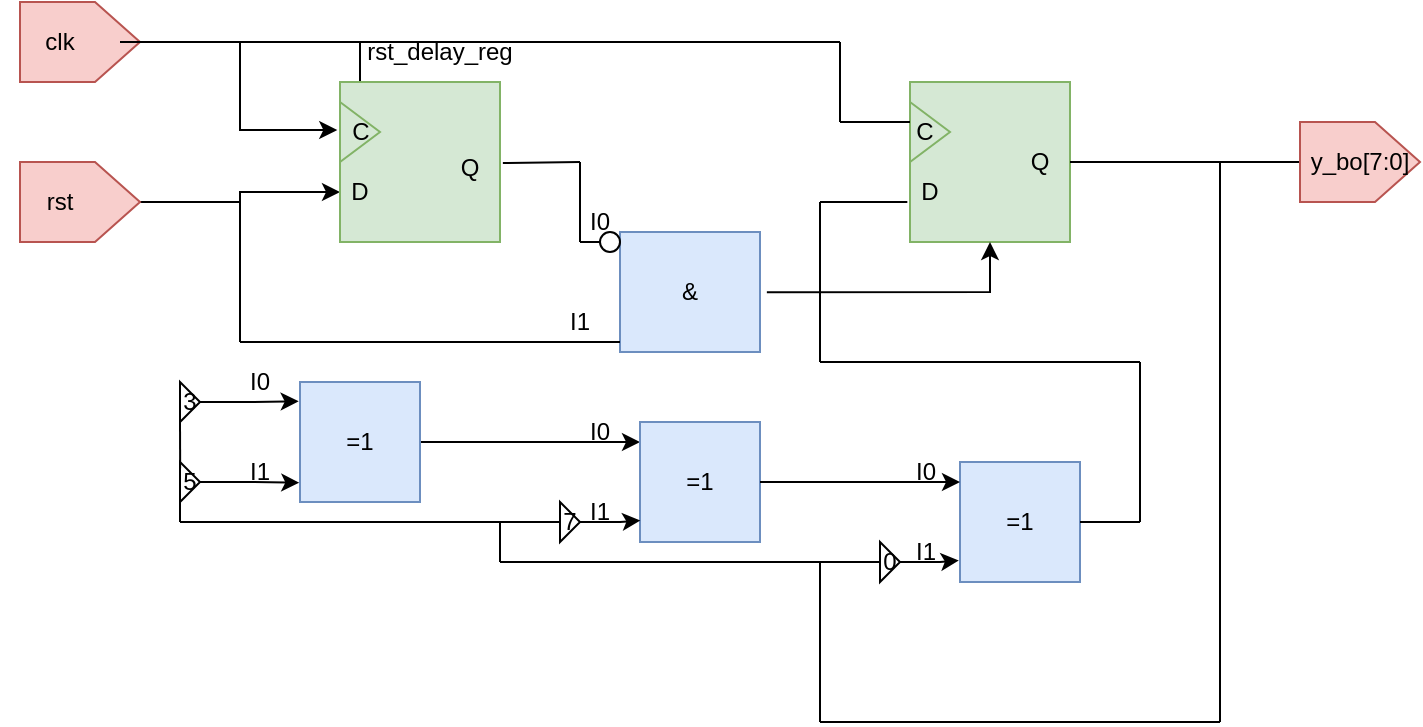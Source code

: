 <mxfile version="24.5.4" type="device" pages="4">
  <diagram name="lfsr" id="r8IcsSmUMxf61ysAO53N">
    <mxGraphModel dx="1816" dy="638" grid="1" gridSize="10" guides="1" tooltips="1" connect="1" arrows="1" fold="1" page="1" pageScale="1" pageWidth="827" pageHeight="1169" math="0" shadow="0">
      <root>
        <mxCell id="0" />
        <mxCell id="1" parent="0" />
        <mxCell id="3sXbqQcIOcx9sYsn2AGF-1" value="" style="shape=offPageConnector;whiteSpace=wrap;html=1;rotation=-90;fillColor=#f8cecc;strokeColor=#b85450;" vertex="1" parent="1">
          <mxGeometry x="10" y="230" width="40" height="60" as="geometry" />
        </mxCell>
        <mxCell id="3sXbqQcIOcx9sYsn2AGF-71" value="" style="edgeStyle=orthogonalEdgeStyle;rounded=0;orthogonalLoop=1;jettySize=auto;html=1;" edge="1" parent="1" source="3sXbqQcIOcx9sYsn2AGF-2" target="3sXbqQcIOcx9sYsn2AGF-9">
          <mxGeometry relative="1" as="geometry" />
        </mxCell>
        <mxCell id="3sXbqQcIOcx9sYsn2AGF-82" value="" style="edgeStyle=orthogonalEdgeStyle;rounded=0;orthogonalLoop=1;jettySize=auto;html=1;" edge="1" parent="1" source="3sXbqQcIOcx9sYsn2AGF-2" target="3sXbqQcIOcx9sYsn2AGF-9">
          <mxGeometry relative="1" as="geometry" />
        </mxCell>
        <mxCell id="3sXbqQcIOcx9sYsn2AGF-2" value="clk" style="text;html=1;align=center;verticalAlign=middle;whiteSpace=wrap;rounded=0;" vertex="1" parent="1">
          <mxGeometry x="-10" y="245" width="60" height="30" as="geometry" />
        </mxCell>
        <mxCell id="3sXbqQcIOcx9sYsn2AGF-11" style="edgeStyle=orthogonalEdgeStyle;rounded=0;orthogonalLoop=1;jettySize=auto;html=1;" edge="1" parent="1" source="3sXbqQcIOcx9sYsn2AGF-3" target="3sXbqQcIOcx9sYsn2AGF-10">
          <mxGeometry relative="1" as="geometry" />
        </mxCell>
        <mxCell id="3sXbqQcIOcx9sYsn2AGF-3" value="" style="shape=offPageConnector;whiteSpace=wrap;html=1;rotation=-90;fillColor=#f8cecc;strokeColor=#b85450;" vertex="1" parent="1">
          <mxGeometry x="10" y="310" width="40" height="60" as="geometry" />
        </mxCell>
        <mxCell id="3sXbqQcIOcx9sYsn2AGF-4" value="rst" style="text;html=1;align=center;verticalAlign=middle;whiteSpace=wrap;rounded=0;" vertex="1" parent="1">
          <mxGeometry x="-10" y="325" width="60" height="30" as="geometry" />
        </mxCell>
        <mxCell id="3sXbqQcIOcx9sYsn2AGF-5" value="" style="whiteSpace=wrap;html=1;aspect=fixed;fillColor=#d5e8d4;strokeColor=#82b366;" vertex="1" parent="1">
          <mxGeometry x="160" y="280" width="80" height="80" as="geometry" />
        </mxCell>
        <mxCell id="3sXbqQcIOcx9sYsn2AGF-7" style="edgeStyle=orthogonalEdgeStyle;rounded=0;orthogonalLoop=1;jettySize=auto;html=1;entryX=-0.017;entryY=0.3;entryDx=0;entryDy=0;entryPerimeter=0;" edge="1" parent="1" source="3sXbqQcIOcx9sYsn2AGF-1" target="3sXbqQcIOcx9sYsn2AGF-5">
          <mxGeometry relative="1" as="geometry" />
        </mxCell>
        <mxCell id="3sXbqQcIOcx9sYsn2AGF-8" value="" style="triangle;whiteSpace=wrap;html=1;fillColor=#d5e8d4;strokeColor=#82b366;" vertex="1" parent="1">
          <mxGeometry x="160" y="290" width="20" height="30" as="geometry" />
        </mxCell>
        <mxCell id="3sXbqQcIOcx9sYsn2AGF-9" value="C" style="text;html=1;align=center;verticalAlign=middle;whiteSpace=wrap;rounded=0;" vertex="1" parent="1">
          <mxGeometry x="147.5" y="290" width="45" height="30" as="geometry" />
        </mxCell>
        <mxCell id="3sXbqQcIOcx9sYsn2AGF-10" value="D" style="text;html=1;align=center;verticalAlign=middle;whiteSpace=wrap;rounded=0;" vertex="1" parent="1">
          <mxGeometry x="160" y="320" width="20" height="30" as="geometry" />
        </mxCell>
        <mxCell id="3sXbqQcIOcx9sYsn2AGF-12" value="Q" style="text;html=1;align=center;verticalAlign=middle;whiteSpace=wrap;rounded=0;" vertex="1" parent="1">
          <mxGeometry x="220" y="305" width="10" height="35" as="geometry" />
        </mxCell>
        <mxCell id="3sXbqQcIOcx9sYsn2AGF-13" value="rst_delay_reg" style="text;html=1;align=center;verticalAlign=middle;whiteSpace=wrap;rounded=0;" vertex="1" parent="1">
          <mxGeometry x="180" y="250" width="60" height="30" as="geometry" />
        </mxCell>
        <mxCell id="3sXbqQcIOcx9sYsn2AGF-14" value="3" style="triangle;whiteSpace=wrap;html=1;" vertex="1" parent="1">
          <mxGeometry x="80" y="430" width="10" height="20" as="geometry" />
        </mxCell>
        <mxCell id="3sXbqQcIOcx9sYsn2AGF-15" value="5" style="triangle;whiteSpace=wrap;html=1;" vertex="1" parent="1">
          <mxGeometry x="80" y="470" width="10" height="20" as="geometry" />
        </mxCell>
        <mxCell id="3sXbqQcIOcx9sYsn2AGF-21" style="edgeStyle=orthogonalEdgeStyle;rounded=0;orthogonalLoop=1;jettySize=auto;html=1;" edge="1" parent="1" source="3sXbqQcIOcx9sYsn2AGF-16">
          <mxGeometry relative="1" as="geometry">
            <mxPoint x="310" y="460" as="targetPoint" />
          </mxGeometry>
        </mxCell>
        <mxCell id="3sXbqQcIOcx9sYsn2AGF-16" value="=1" style="whiteSpace=wrap;html=1;aspect=fixed;fillColor=#dae8fc;strokeColor=#6c8ebf;" vertex="1" parent="1">
          <mxGeometry x="140" y="430" width="60" height="60" as="geometry" />
        </mxCell>
        <mxCell id="3sXbqQcIOcx9sYsn2AGF-17" style="edgeStyle=orthogonalEdgeStyle;rounded=0;orthogonalLoop=1;jettySize=auto;html=1;entryX=-0.011;entryY=0.161;entryDx=0;entryDy=0;entryPerimeter=0;" edge="1" parent="1" source="3sXbqQcIOcx9sYsn2AGF-14" target="3sXbqQcIOcx9sYsn2AGF-16">
          <mxGeometry relative="1" as="geometry" />
        </mxCell>
        <mxCell id="3sXbqQcIOcx9sYsn2AGF-18" style="edgeStyle=orthogonalEdgeStyle;rounded=0;orthogonalLoop=1;jettySize=auto;html=1;exitX=1;exitY=0.5;exitDx=0;exitDy=0;entryX=-0.006;entryY=0.839;entryDx=0;entryDy=0;entryPerimeter=0;" edge="1" parent="1" source="3sXbqQcIOcx9sYsn2AGF-15" target="3sXbqQcIOcx9sYsn2AGF-16">
          <mxGeometry relative="1" as="geometry" />
        </mxCell>
        <mxCell id="3sXbqQcIOcx9sYsn2AGF-19" value="" style="endArrow=none;html=1;rounded=0;entryX=0.008;entryY=0.158;entryDx=0;entryDy=0;entryPerimeter=0;" edge="1" parent="1" target="3sXbqQcIOcx9sYsn2AGF-15">
          <mxGeometry width="50" height="50" relative="1" as="geometry">
            <mxPoint x="80" y="450" as="sourcePoint" />
            <mxPoint x="250" y="360" as="targetPoint" />
          </mxGeometry>
        </mxCell>
        <mxCell id="3sXbqQcIOcx9sYsn2AGF-20" value="=1" style="whiteSpace=wrap;html=1;aspect=fixed;fillColor=#dae8fc;strokeColor=#6c8ebf;" vertex="1" parent="1">
          <mxGeometry x="310" y="450" width="60" height="60" as="geometry" />
        </mxCell>
        <mxCell id="3sXbqQcIOcx9sYsn2AGF-22" value="7" style="triangle;whiteSpace=wrap;html=1;" vertex="1" parent="1">
          <mxGeometry x="270" y="490" width="10" height="20" as="geometry" />
        </mxCell>
        <mxCell id="3sXbqQcIOcx9sYsn2AGF-23" style="edgeStyle=orthogonalEdgeStyle;rounded=0;orthogonalLoop=1;jettySize=auto;html=1;entryX=0.003;entryY=0.82;entryDx=0;entryDy=0;entryPerimeter=0;" edge="1" parent="1" source="3sXbqQcIOcx9sYsn2AGF-22" target="3sXbqQcIOcx9sYsn2AGF-20">
          <mxGeometry relative="1" as="geometry" />
        </mxCell>
        <mxCell id="3sXbqQcIOcx9sYsn2AGF-24" value="=1" style="whiteSpace=wrap;html=1;aspect=fixed;fillColor=#dae8fc;strokeColor=#6c8ebf;" vertex="1" parent="1">
          <mxGeometry x="470" y="470" width="60" height="60" as="geometry" />
        </mxCell>
        <mxCell id="3sXbqQcIOcx9sYsn2AGF-25" style="edgeStyle=orthogonalEdgeStyle;rounded=0;orthogonalLoop=1;jettySize=auto;html=1;entryX=0;entryY=0.167;entryDx=0;entryDy=0;entryPerimeter=0;" edge="1" parent="1" source="3sXbqQcIOcx9sYsn2AGF-20" target="3sXbqQcIOcx9sYsn2AGF-24">
          <mxGeometry relative="1" as="geometry" />
        </mxCell>
        <mxCell id="3sXbqQcIOcx9sYsn2AGF-26" value="0" style="triangle;whiteSpace=wrap;html=1;" vertex="1" parent="1">
          <mxGeometry x="430" y="510" width="10" height="20" as="geometry" />
        </mxCell>
        <mxCell id="3sXbqQcIOcx9sYsn2AGF-27" style="edgeStyle=orthogonalEdgeStyle;rounded=0;orthogonalLoop=1;jettySize=auto;html=1;entryX=-0.01;entryY=0.82;entryDx=0;entryDy=0;entryPerimeter=0;" edge="1" parent="1" source="3sXbqQcIOcx9sYsn2AGF-26" target="3sXbqQcIOcx9sYsn2AGF-24">
          <mxGeometry relative="1" as="geometry" />
        </mxCell>
        <mxCell id="3sXbqQcIOcx9sYsn2AGF-28" value="" style="endArrow=none;html=1;rounded=0;exitX=0;exitY=1.064;exitDx=0;exitDy=0;exitPerimeter=0;" edge="1" parent="1" source="3sXbqQcIOcx9sYsn2AGF-15">
          <mxGeometry width="50" height="50" relative="1" as="geometry">
            <mxPoint x="310" y="420" as="sourcePoint" />
            <mxPoint x="80" y="500" as="targetPoint" />
            <Array as="points">
              <mxPoint x="80" y="490" />
            </Array>
          </mxGeometry>
        </mxCell>
        <mxCell id="3sXbqQcIOcx9sYsn2AGF-29" value="" style="endArrow=none;html=1;rounded=0;entryX=0;entryY=0.5;entryDx=0;entryDy=0;" edge="1" parent="1" target="3sXbqQcIOcx9sYsn2AGF-22">
          <mxGeometry width="50" height="50" relative="1" as="geometry">
            <mxPoint x="80" y="500" as="sourcePoint" />
            <mxPoint x="320" y="390" as="targetPoint" />
          </mxGeometry>
        </mxCell>
        <mxCell id="3sXbqQcIOcx9sYsn2AGF-30" value="" style="endArrow=none;html=1;rounded=0;" edge="1" parent="1">
          <mxGeometry width="50" height="50" relative="1" as="geometry">
            <mxPoint x="240" y="500" as="sourcePoint" />
            <mxPoint x="240" y="520" as="targetPoint" />
          </mxGeometry>
        </mxCell>
        <mxCell id="3sXbqQcIOcx9sYsn2AGF-31" value="" style="endArrow=none;html=1;rounded=0;entryX=0;entryY=0.5;entryDx=0;entryDy=0;" edge="1" parent="1" target="3sXbqQcIOcx9sYsn2AGF-26">
          <mxGeometry width="50" height="50" relative="1" as="geometry">
            <mxPoint x="240" y="520" as="sourcePoint" />
            <mxPoint x="320" y="390" as="targetPoint" />
          </mxGeometry>
        </mxCell>
        <mxCell id="3sXbqQcIOcx9sYsn2AGF-32" value="" style="whiteSpace=wrap;html=1;aspect=fixed;fillColor=#d5e8d4;strokeColor=#82b366;" vertex="1" parent="1">
          <mxGeometry x="445" y="280" width="80" height="80" as="geometry" />
        </mxCell>
        <mxCell id="3sXbqQcIOcx9sYsn2AGF-33" value="" style="triangle;whiteSpace=wrap;html=1;fillColor=#d5e8d4;strokeColor=#82b366;" vertex="1" parent="1">
          <mxGeometry x="445" y="290" width="20" height="30" as="geometry" />
        </mxCell>
        <mxCell id="3sXbqQcIOcx9sYsn2AGF-34" value="D" style="text;html=1;align=center;verticalAlign=middle;whiteSpace=wrap;rounded=0;" vertex="1" parent="1">
          <mxGeometry x="445" y="320" width="20" height="30" as="geometry" />
        </mxCell>
        <mxCell id="3sXbqQcIOcx9sYsn2AGF-35" value="Q" style="text;html=1;align=center;verticalAlign=middle;whiteSpace=wrap;rounded=0;" vertex="1" parent="1">
          <mxGeometry x="505" y="305" width="10" height="30" as="geometry" />
        </mxCell>
        <mxCell id="3sXbqQcIOcx9sYsn2AGF-36" value="C" style="text;html=1;align=center;verticalAlign=middle;whiteSpace=wrap;rounded=0;" vertex="1" parent="1">
          <mxGeometry x="445" y="295" width="15" height="20" as="geometry" />
        </mxCell>
        <mxCell id="3sXbqQcIOcx9sYsn2AGF-37" value="" style="endArrow=none;html=1;rounded=0;" edge="1" parent="1">
          <mxGeometry width="50" height="50" relative="1" as="geometry">
            <mxPoint x="400" y="520" as="sourcePoint" />
            <mxPoint x="400" y="600" as="targetPoint" />
          </mxGeometry>
        </mxCell>
        <mxCell id="3sXbqQcIOcx9sYsn2AGF-38" value="" style="endArrow=none;html=1;rounded=0;" edge="1" parent="1">
          <mxGeometry width="50" height="50" relative="1" as="geometry">
            <mxPoint x="400" y="600" as="sourcePoint" />
            <mxPoint x="600" y="600" as="targetPoint" />
          </mxGeometry>
        </mxCell>
        <mxCell id="3sXbqQcIOcx9sYsn2AGF-39" value="" style="endArrow=none;html=1;rounded=0;" edge="1" parent="1">
          <mxGeometry width="50" height="50" relative="1" as="geometry">
            <mxPoint x="600" y="320" as="sourcePoint" />
            <mxPoint x="600" y="600" as="targetPoint" />
          </mxGeometry>
        </mxCell>
        <mxCell id="3sXbqQcIOcx9sYsn2AGF-40" value="" style="endArrow=none;html=1;rounded=0;exitX=1;exitY=0.5;exitDx=0;exitDy=0;" edge="1" parent="1" source="3sXbqQcIOcx9sYsn2AGF-32">
          <mxGeometry width="50" height="50" relative="1" as="geometry">
            <mxPoint x="530" y="320" as="sourcePoint" />
            <mxPoint x="600" y="320" as="targetPoint" />
          </mxGeometry>
        </mxCell>
        <mxCell id="3sXbqQcIOcx9sYsn2AGF-41" value="" style="endArrow=none;html=1;rounded=0;" edge="1" parent="1">
          <mxGeometry width="50" height="50" relative="1" as="geometry">
            <mxPoint x="640" y="320" as="sourcePoint" />
            <mxPoint x="590" y="320" as="targetPoint" />
          </mxGeometry>
        </mxCell>
        <mxCell id="3sXbqQcIOcx9sYsn2AGF-42" value="" style="shape=offPageConnector;whiteSpace=wrap;html=1;rotation=-90;fillColor=#f8cecc;strokeColor=#b85450;" vertex="1" parent="1">
          <mxGeometry x="650" y="290" width="40" height="60" as="geometry" />
        </mxCell>
        <mxCell id="3sXbqQcIOcx9sYsn2AGF-44" value="y_bo[7:0]" style="text;html=1;align=center;verticalAlign=middle;whiteSpace=wrap;rounded=0;" vertex="1" parent="1">
          <mxGeometry x="640" y="305" width="60" height="30" as="geometry" />
        </mxCell>
        <mxCell id="3sXbqQcIOcx9sYsn2AGF-45" value="&amp;amp;" style="rounded=0;whiteSpace=wrap;html=1;fillColor=#dae8fc;strokeColor=#6c8ebf;" vertex="1" parent="1">
          <mxGeometry x="300" y="355" width="70" height="60" as="geometry" />
        </mxCell>
        <mxCell id="3sXbqQcIOcx9sYsn2AGF-48" value="" style="endArrow=none;html=1;rounded=0;" edge="1" parent="1">
          <mxGeometry width="50" height="50" relative="1" as="geometry">
            <mxPoint x="280" y="360" as="sourcePoint" />
            <mxPoint x="290" y="360" as="targetPoint" />
          </mxGeometry>
        </mxCell>
        <mxCell id="3sXbqQcIOcx9sYsn2AGF-50" value="" style="ellipse;whiteSpace=wrap;html=1;aspect=fixed;" vertex="1" parent="1">
          <mxGeometry x="290" y="355" width="10" height="10" as="geometry" />
        </mxCell>
        <mxCell id="3sXbqQcIOcx9sYsn2AGF-53" value="" style="endArrow=none;html=1;rounded=0;exitX=1.018;exitY=0.507;exitDx=0;exitDy=0;exitPerimeter=0;" edge="1" parent="1" source="3sXbqQcIOcx9sYsn2AGF-5">
          <mxGeometry width="50" height="50" relative="1" as="geometry">
            <mxPoint x="250" y="360" as="sourcePoint" />
            <mxPoint x="280" y="320" as="targetPoint" />
          </mxGeometry>
        </mxCell>
        <mxCell id="3sXbqQcIOcx9sYsn2AGF-54" value="" style="endArrow=none;html=1;rounded=0;" edge="1" parent="1">
          <mxGeometry width="50" height="50" relative="1" as="geometry">
            <mxPoint x="280" y="360" as="sourcePoint" />
            <mxPoint x="280" y="320" as="targetPoint" />
          </mxGeometry>
        </mxCell>
        <mxCell id="3sXbqQcIOcx9sYsn2AGF-58" value="" style="endArrow=none;html=1;rounded=0;" edge="1" parent="1">
          <mxGeometry width="50" height="50" relative="1" as="geometry">
            <mxPoint x="280" y="360" as="sourcePoint" />
            <mxPoint x="280" y="360" as="targetPoint" />
          </mxGeometry>
        </mxCell>
        <mxCell id="3sXbqQcIOcx9sYsn2AGF-59" value="" style="endArrow=none;html=1;rounded=0;" edge="1" parent="1">
          <mxGeometry width="50" height="50" relative="1" as="geometry">
            <mxPoint x="110" y="340" as="sourcePoint" />
            <mxPoint x="110" y="410" as="targetPoint" />
          </mxGeometry>
        </mxCell>
        <mxCell id="3sXbqQcIOcx9sYsn2AGF-60" value="" style="endArrow=none;html=1;rounded=0;entryX=0;entryY=0.917;entryDx=0;entryDy=0;entryPerimeter=0;" edge="1" parent="1" target="3sXbqQcIOcx9sYsn2AGF-45">
          <mxGeometry width="50" height="50" relative="1" as="geometry">
            <mxPoint x="110" y="410" as="sourcePoint" />
            <mxPoint x="230" y="330" as="targetPoint" />
          </mxGeometry>
        </mxCell>
        <mxCell id="3sXbqQcIOcx9sYsn2AGF-61" value="" style="endArrow=classic;html=1;rounded=0;exitX=1.049;exitY=0.503;exitDx=0;exitDy=0;entryX=0.5;entryY=1;entryDx=0;entryDy=0;exitPerimeter=0;" edge="1" parent="1" source="3sXbqQcIOcx9sYsn2AGF-45" target="3sXbqQcIOcx9sYsn2AGF-32">
          <mxGeometry width="50" height="50" relative="1" as="geometry">
            <mxPoint x="460" y="470" as="sourcePoint" />
            <mxPoint x="510" y="420" as="targetPoint" />
            <Array as="points">
              <mxPoint x="485" y="385" />
            </Array>
          </mxGeometry>
        </mxCell>
        <mxCell id="3sXbqQcIOcx9sYsn2AGF-62" value="" style="endArrow=none;html=1;rounded=0;exitX=1;exitY=0.5;exitDx=0;exitDy=0;" edge="1" parent="1" source="3sXbqQcIOcx9sYsn2AGF-24">
          <mxGeometry width="50" height="50" relative="1" as="geometry">
            <mxPoint x="440" y="440" as="sourcePoint" />
            <mxPoint x="560" y="500" as="targetPoint" />
          </mxGeometry>
        </mxCell>
        <mxCell id="3sXbqQcIOcx9sYsn2AGF-63" value="" style="endArrow=none;html=1;rounded=0;" edge="1" parent="1">
          <mxGeometry width="50" height="50" relative="1" as="geometry">
            <mxPoint x="560" y="420" as="sourcePoint" />
            <mxPoint x="560" y="500" as="targetPoint" />
          </mxGeometry>
        </mxCell>
        <mxCell id="3sXbqQcIOcx9sYsn2AGF-64" value="" style="endArrow=none;html=1;rounded=0;" edge="1" parent="1">
          <mxGeometry width="50" height="50" relative="1" as="geometry">
            <mxPoint x="400" y="420" as="sourcePoint" />
            <mxPoint x="560" y="420" as="targetPoint" />
          </mxGeometry>
        </mxCell>
        <mxCell id="3sXbqQcIOcx9sYsn2AGF-65" value="" style="endArrow=none;html=1;rounded=0;" edge="1" parent="1">
          <mxGeometry width="50" height="50" relative="1" as="geometry">
            <mxPoint x="400" y="420" as="sourcePoint" />
            <mxPoint x="400" y="340" as="targetPoint" />
          </mxGeometry>
        </mxCell>
        <mxCell id="3sXbqQcIOcx9sYsn2AGF-66" value="" style="endArrow=none;html=1;rounded=0;entryX=-0.067;entryY=0.667;entryDx=0;entryDy=0;entryPerimeter=0;" edge="1" parent="1" target="3sXbqQcIOcx9sYsn2AGF-34">
          <mxGeometry width="50" height="50" relative="1" as="geometry">
            <mxPoint x="400" y="340" as="sourcePoint" />
            <mxPoint x="490" y="390" as="targetPoint" />
          </mxGeometry>
        </mxCell>
        <mxCell id="3sXbqQcIOcx9sYsn2AGF-67" value="" style="endArrow=none;html=1;rounded=0;" edge="1" parent="1">
          <mxGeometry width="50" height="50" relative="1" as="geometry">
            <mxPoint x="110" y="260" as="sourcePoint" />
            <mxPoint x="410" y="260" as="targetPoint" />
          </mxGeometry>
        </mxCell>
        <mxCell id="3sXbqQcIOcx9sYsn2AGF-68" value="" style="endArrow=none;html=1;rounded=0;" edge="1" parent="1">
          <mxGeometry width="50" height="50" relative="1" as="geometry">
            <mxPoint x="410" y="300" as="sourcePoint" />
            <mxPoint x="410" y="260" as="targetPoint" />
          </mxGeometry>
        </mxCell>
        <mxCell id="3sXbqQcIOcx9sYsn2AGF-69" value="" style="endArrow=none;html=1;rounded=0;exitX=0;exitY=0.25;exitDx=0;exitDy=0;" edge="1" parent="1" source="3sXbqQcIOcx9sYsn2AGF-36">
          <mxGeometry width="50" height="50" relative="1" as="geometry">
            <mxPoint x="250" y="400" as="sourcePoint" />
            <mxPoint x="410" y="300" as="targetPoint" />
          </mxGeometry>
        </mxCell>
        <mxCell id="3sXbqQcIOcx9sYsn2AGF-72" value="I0" style="text;html=1;align=center;verticalAlign=middle;whiteSpace=wrap;rounded=0;" vertex="1" parent="1">
          <mxGeometry x="90" y="415" width="60" height="30" as="geometry" />
        </mxCell>
        <mxCell id="3sXbqQcIOcx9sYsn2AGF-73" value="I1" style="text;html=1;align=center;verticalAlign=middle;whiteSpace=wrap;rounded=0;" vertex="1" parent="1">
          <mxGeometry x="90" y="460" width="60" height="30" as="geometry" />
        </mxCell>
        <mxCell id="3sXbqQcIOcx9sYsn2AGF-74" value="I0" style="text;html=1;align=center;verticalAlign=middle;whiteSpace=wrap;rounded=0;" vertex="1" parent="1">
          <mxGeometry x="260" y="440" width="60" height="30" as="geometry" />
        </mxCell>
        <mxCell id="3sXbqQcIOcx9sYsn2AGF-75" value="I1" style="text;html=1;align=center;verticalAlign=middle;whiteSpace=wrap;rounded=0;" vertex="1" parent="1">
          <mxGeometry x="260" y="480" width="60" height="30" as="geometry" />
        </mxCell>
        <mxCell id="3sXbqQcIOcx9sYsn2AGF-78" value="I0" style="text;html=1;align=center;verticalAlign=middle;whiteSpace=wrap;rounded=0;" vertex="1" parent="1">
          <mxGeometry x="422.5" y="460" width="60" height="30" as="geometry" />
        </mxCell>
        <mxCell id="3sXbqQcIOcx9sYsn2AGF-79" value="I1" style="text;html=1;align=center;verticalAlign=middle;whiteSpace=wrap;rounded=0;" vertex="1" parent="1">
          <mxGeometry x="422.5" y="500" width="60" height="30" as="geometry" />
        </mxCell>
        <mxCell id="3sXbqQcIOcx9sYsn2AGF-80" value="I0" style="text;html=1;align=center;verticalAlign=middle;whiteSpace=wrap;rounded=0;" vertex="1" parent="1">
          <mxGeometry x="260" y="335" width="60" height="30" as="geometry" />
        </mxCell>
        <mxCell id="3sXbqQcIOcx9sYsn2AGF-81" value="I1" style="text;html=1;align=center;verticalAlign=middle;whiteSpace=wrap;rounded=0;" vertex="1" parent="1">
          <mxGeometry x="250" y="385" width="60" height="30" as="geometry" />
        </mxCell>
      </root>
    </mxGraphModel>
  </diagram>
  <diagram id="Jt-KTZzjsxzgsB-EO88w" name="lfsr2">
    <mxGraphModel dx="1646" dy="529" grid="1" gridSize="10" guides="1" tooltips="1" connect="1" arrows="1" fold="1" page="1" pageScale="1" pageWidth="827" pageHeight="1169" math="0" shadow="0">
      <root>
        <mxCell id="0" />
        <mxCell id="1" parent="0" />
        <mxCell id="FXydcSbLLGvlZS1ASKcE-1" value="" style="shape=offPageConnector;whiteSpace=wrap;html=1;rotation=-90;fillColor=#f8cecc;strokeColor=#b85450;" vertex="1" parent="1">
          <mxGeometry x="10" y="230" width="40" height="60" as="geometry" />
        </mxCell>
        <mxCell id="FXydcSbLLGvlZS1ASKcE-2" value="" style="edgeStyle=orthogonalEdgeStyle;rounded=0;orthogonalLoop=1;jettySize=auto;html=1;" edge="1" parent="1" source="FXydcSbLLGvlZS1ASKcE-4" target="FXydcSbLLGvlZS1ASKcE-11">
          <mxGeometry relative="1" as="geometry" />
        </mxCell>
        <mxCell id="FXydcSbLLGvlZS1ASKcE-3" value="" style="edgeStyle=orthogonalEdgeStyle;rounded=0;orthogonalLoop=1;jettySize=auto;html=1;" edge="1" parent="1" source="FXydcSbLLGvlZS1ASKcE-4" target="FXydcSbLLGvlZS1ASKcE-11">
          <mxGeometry relative="1" as="geometry" />
        </mxCell>
        <mxCell id="FXydcSbLLGvlZS1ASKcE-4" value="clk" style="text;html=1;align=center;verticalAlign=middle;whiteSpace=wrap;rounded=0;" vertex="1" parent="1">
          <mxGeometry x="-10" y="245" width="60" height="30" as="geometry" />
        </mxCell>
        <mxCell id="FXydcSbLLGvlZS1ASKcE-5" style="edgeStyle=orthogonalEdgeStyle;rounded=0;orthogonalLoop=1;jettySize=auto;html=1;" edge="1" parent="1" source="FXydcSbLLGvlZS1ASKcE-6" target="FXydcSbLLGvlZS1ASKcE-12">
          <mxGeometry relative="1" as="geometry" />
        </mxCell>
        <mxCell id="FXydcSbLLGvlZS1ASKcE-6" value="" style="shape=offPageConnector;whiteSpace=wrap;html=1;rotation=-90;fillColor=#f8cecc;strokeColor=#b85450;" vertex="1" parent="1">
          <mxGeometry x="10" y="310" width="40" height="60" as="geometry" />
        </mxCell>
        <mxCell id="FXydcSbLLGvlZS1ASKcE-7" value="rst" style="text;html=1;align=center;verticalAlign=middle;whiteSpace=wrap;rounded=0;" vertex="1" parent="1">
          <mxGeometry x="-10" y="325" width="60" height="30" as="geometry" />
        </mxCell>
        <mxCell id="FXydcSbLLGvlZS1ASKcE-8" value="" style="whiteSpace=wrap;html=1;aspect=fixed;fillColor=#d5e8d4;strokeColor=#82b366;" vertex="1" parent="1">
          <mxGeometry x="160" y="280" width="80" height="80" as="geometry" />
        </mxCell>
        <mxCell id="FXydcSbLLGvlZS1ASKcE-9" style="edgeStyle=orthogonalEdgeStyle;rounded=0;orthogonalLoop=1;jettySize=auto;html=1;entryX=-0.017;entryY=0.3;entryDx=0;entryDy=0;entryPerimeter=0;" edge="1" parent="1" source="FXydcSbLLGvlZS1ASKcE-1" target="FXydcSbLLGvlZS1ASKcE-8">
          <mxGeometry relative="1" as="geometry" />
        </mxCell>
        <mxCell id="FXydcSbLLGvlZS1ASKcE-10" value="" style="triangle;whiteSpace=wrap;html=1;fillColor=#d5e8d4;strokeColor=#82b366;" vertex="1" parent="1">
          <mxGeometry x="160" y="290" width="20" height="30" as="geometry" />
        </mxCell>
        <mxCell id="FXydcSbLLGvlZS1ASKcE-11" value="C" style="text;html=1;align=center;verticalAlign=middle;whiteSpace=wrap;rounded=0;" vertex="1" parent="1">
          <mxGeometry x="147.5" y="290" width="45" height="30" as="geometry" />
        </mxCell>
        <mxCell id="FXydcSbLLGvlZS1ASKcE-12" value="D" style="text;html=1;align=center;verticalAlign=middle;whiteSpace=wrap;rounded=0;" vertex="1" parent="1">
          <mxGeometry x="160" y="320" width="20" height="30" as="geometry" />
        </mxCell>
        <mxCell id="FXydcSbLLGvlZS1ASKcE-13" value="Q" style="text;html=1;align=center;verticalAlign=middle;whiteSpace=wrap;rounded=0;" vertex="1" parent="1">
          <mxGeometry x="220" y="305" width="10" height="35" as="geometry" />
        </mxCell>
        <mxCell id="FXydcSbLLGvlZS1ASKcE-14" value="rst_delay_reg" style="text;html=1;align=center;verticalAlign=middle;whiteSpace=wrap;rounded=0;" vertex="1" parent="1">
          <mxGeometry x="180" y="250" width="60" height="30" as="geometry" />
        </mxCell>
        <mxCell id="FXydcSbLLGvlZS1ASKcE-15" value="4" style="triangle;whiteSpace=wrap;html=1;" vertex="1" parent="1">
          <mxGeometry x="80" y="430" width="10" height="20" as="geometry" />
        </mxCell>
        <mxCell id="FXydcSbLLGvlZS1ASKcE-16" value="6" style="triangle;whiteSpace=wrap;html=1;" vertex="1" parent="1">
          <mxGeometry x="80" y="470" width="10" height="20" as="geometry" />
        </mxCell>
        <mxCell id="FXydcSbLLGvlZS1ASKcE-17" style="edgeStyle=orthogonalEdgeStyle;rounded=0;orthogonalLoop=1;jettySize=auto;html=1;" edge="1" parent="1" source="FXydcSbLLGvlZS1ASKcE-18">
          <mxGeometry relative="1" as="geometry">
            <mxPoint x="310" y="460" as="targetPoint" />
          </mxGeometry>
        </mxCell>
        <mxCell id="FXydcSbLLGvlZS1ASKcE-18" value="=1" style="whiteSpace=wrap;html=1;aspect=fixed;fillColor=#dae8fc;strokeColor=#6c8ebf;" vertex="1" parent="1">
          <mxGeometry x="140" y="430" width="60" height="60" as="geometry" />
        </mxCell>
        <mxCell id="FXydcSbLLGvlZS1ASKcE-19" style="edgeStyle=orthogonalEdgeStyle;rounded=0;orthogonalLoop=1;jettySize=auto;html=1;entryX=-0.011;entryY=0.161;entryDx=0;entryDy=0;entryPerimeter=0;" edge="1" parent="1" source="FXydcSbLLGvlZS1ASKcE-15" target="FXydcSbLLGvlZS1ASKcE-18">
          <mxGeometry relative="1" as="geometry" />
        </mxCell>
        <mxCell id="FXydcSbLLGvlZS1ASKcE-20" style="edgeStyle=orthogonalEdgeStyle;rounded=0;orthogonalLoop=1;jettySize=auto;html=1;exitX=1;exitY=0.5;exitDx=0;exitDy=0;entryX=-0.006;entryY=0.839;entryDx=0;entryDy=0;entryPerimeter=0;" edge="1" parent="1" source="FXydcSbLLGvlZS1ASKcE-16" target="FXydcSbLLGvlZS1ASKcE-18">
          <mxGeometry relative="1" as="geometry" />
        </mxCell>
        <mxCell id="FXydcSbLLGvlZS1ASKcE-21" value="" style="endArrow=none;html=1;rounded=0;entryX=0.008;entryY=0.158;entryDx=0;entryDy=0;entryPerimeter=0;" edge="1" parent="1" target="FXydcSbLLGvlZS1ASKcE-16">
          <mxGeometry width="50" height="50" relative="1" as="geometry">
            <mxPoint x="80" y="450" as="sourcePoint" />
            <mxPoint x="250" y="360" as="targetPoint" />
          </mxGeometry>
        </mxCell>
        <mxCell id="FXydcSbLLGvlZS1ASKcE-22" value="=1" style="whiteSpace=wrap;html=1;aspect=fixed;fillColor=#dae8fc;strokeColor=#6c8ebf;" vertex="1" parent="1">
          <mxGeometry x="310" y="450" width="60" height="60" as="geometry" />
        </mxCell>
        <mxCell id="FXydcSbLLGvlZS1ASKcE-23" value="7" style="triangle;whiteSpace=wrap;html=1;" vertex="1" parent="1">
          <mxGeometry x="270" y="490" width="10" height="20" as="geometry" />
        </mxCell>
        <mxCell id="FXydcSbLLGvlZS1ASKcE-24" style="edgeStyle=orthogonalEdgeStyle;rounded=0;orthogonalLoop=1;jettySize=auto;html=1;entryX=0.003;entryY=0.82;entryDx=0;entryDy=0;entryPerimeter=0;" edge="1" parent="1" source="FXydcSbLLGvlZS1ASKcE-23" target="FXydcSbLLGvlZS1ASKcE-22">
          <mxGeometry relative="1" as="geometry" />
        </mxCell>
        <mxCell id="FXydcSbLLGvlZS1ASKcE-25" value="=1" style="whiteSpace=wrap;html=1;aspect=fixed;fillColor=#dae8fc;strokeColor=#6c8ebf;" vertex="1" parent="1">
          <mxGeometry x="470" y="470" width="60" height="60" as="geometry" />
        </mxCell>
        <mxCell id="FXydcSbLLGvlZS1ASKcE-26" style="edgeStyle=orthogonalEdgeStyle;rounded=0;orthogonalLoop=1;jettySize=auto;html=1;entryX=0;entryY=0.167;entryDx=0;entryDy=0;entryPerimeter=0;" edge="1" parent="1" source="FXydcSbLLGvlZS1ASKcE-22" target="FXydcSbLLGvlZS1ASKcE-25">
          <mxGeometry relative="1" as="geometry" />
        </mxCell>
        <mxCell id="FXydcSbLLGvlZS1ASKcE-27" value="0" style="triangle;whiteSpace=wrap;html=1;" vertex="1" parent="1">
          <mxGeometry x="430" y="510" width="10" height="20" as="geometry" />
        </mxCell>
        <mxCell id="FXydcSbLLGvlZS1ASKcE-28" style="edgeStyle=orthogonalEdgeStyle;rounded=0;orthogonalLoop=1;jettySize=auto;html=1;entryX=-0.01;entryY=0.82;entryDx=0;entryDy=0;entryPerimeter=0;" edge="1" parent="1" source="FXydcSbLLGvlZS1ASKcE-27" target="FXydcSbLLGvlZS1ASKcE-25">
          <mxGeometry relative="1" as="geometry" />
        </mxCell>
        <mxCell id="FXydcSbLLGvlZS1ASKcE-29" value="" style="endArrow=none;html=1;rounded=0;exitX=0;exitY=1.064;exitDx=0;exitDy=0;exitPerimeter=0;" edge="1" parent="1" source="FXydcSbLLGvlZS1ASKcE-16">
          <mxGeometry width="50" height="50" relative="1" as="geometry">
            <mxPoint x="310" y="420" as="sourcePoint" />
            <mxPoint x="80" y="500" as="targetPoint" />
            <Array as="points">
              <mxPoint x="80" y="490" />
            </Array>
          </mxGeometry>
        </mxCell>
        <mxCell id="FXydcSbLLGvlZS1ASKcE-30" value="" style="endArrow=none;html=1;rounded=0;entryX=0;entryY=0.5;entryDx=0;entryDy=0;" edge="1" parent="1" target="FXydcSbLLGvlZS1ASKcE-23">
          <mxGeometry width="50" height="50" relative="1" as="geometry">
            <mxPoint x="80" y="500" as="sourcePoint" />
            <mxPoint x="320" y="390" as="targetPoint" />
          </mxGeometry>
        </mxCell>
        <mxCell id="FXydcSbLLGvlZS1ASKcE-31" value="" style="endArrow=none;html=1;rounded=0;" edge="1" parent="1">
          <mxGeometry width="50" height="50" relative="1" as="geometry">
            <mxPoint x="240" y="500" as="sourcePoint" />
            <mxPoint x="240" y="520" as="targetPoint" />
          </mxGeometry>
        </mxCell>
        <mxCell id="FXydcSbLLGvlZS1ASKcE-32" value="" style="endArrow=none;html=1;rounded=0;entryX=0;entryY=0.5;entryDx=0;entryDy=0;" edge="1" parent="1" target="FXydcSbLLGvlZS1ASKcE-27">
          <mxGeometry width="50" height="50" relative="1" as="geometry">
            <mxPoint x="240" y="520" as="sourcePoint" />
            <mxPoint x="320" y="390" as="targetPoint" />
          </mxGeometry>
        </mxCell>
        <mxCell id="FXydcSbLLGvlZS1ASKcE-33" value="" style="whiteSpace=wrap;html=1;aspect=fixed;fillColor=#d5e8d4;strokeColor=#82b366;" vertex="1" parent="1">
          <mxGeometry x="445" y="280" width="80" height="80" as="geometry" />
        </mxCell>
        <mxCell id="FXydcSbLLGvlZS1ASKcE-34" value="" style="triangle;whiteSpace=wrap;html=1;fillColor=#d5e8d4;strokeColor=#82b366;" vertex="1" parent="1">
          <mxGeometry x="445" y="290" width="20" height="30" as="geometry" />
        </mxCell>
        <mxCell id="FXydcSbLLGvlZS1ASKcE-35" value="D" style="text;html=1;align=center;verticalAlign=middle;whiteSpace=wrap;rounded=0;" vertex="1" parent="1">
          <mxGeometry x="445" y="320" width="20" height="30" as="geometry" />
        </mxCell>
        <mxCell id="FXydcSbLLGvlZS1ASKcE-36" value="Q" style="text;html=1;align=center;verticalAlign=middle;whiteSpace=wrap;rounded=0;" vertex="1" parent="1">
          <mxGeometry x="505" y="305" width="10" height="30" as="geometry" />
        </mxCell>
        <mxCell id="FXydcSbLLGvlZS1ASKcE-37" value="C" style="text;html=1;align=center;verticalAlign=middle;whiteSpace=wrap;rounded=0;" vertex="1" parent="1">
          <mxGeometry x="445" y="295" width="15" height="20" as="geometry" />
        </mxCell>
        <mxCell id="FXydcSbLLGvlZS1ASKcE-38" value="" style="endArrow=none;html=1;rounded=0;" edge="1" parent="1">
          <mxGeometry width="50" height="50" relative="1" as="geometry">
            <mxPoint x="400" y="520" as="sourcePoint" />
            <mxPoint x="400" y="600" as="targetPoint" />
          </mxGeometry>
        </mxCell>
        <mxCell id="FXydcSbLLGvlZS1ASKcE-39" value="" style="endArrow=none;html=1;rounded=0;" edge="1" parent="1">
          <mxGeometry width="50" height="50" relative="1" as="geometry">
            <mxPoint x="400" y="600" as="sourcePoint" />
            <mxPoint x="600" y="600" as="targetPoint" />
          </mxGeometry>
        </mxCell>
        <mxCell id="FXydcSbLLGvlZS1ASKcE-40" value="" style="endArrow=none;html=1;rounded=0;" edge="1" parent="1">
          <mxGeometry width="50" height="50" relative="1" as="geometry">
            <mxPoint x="600" y="320" as="sourcePoint" />
            <mxPoint x="600" y="600" as="targetPoint" />
          </mxGeometry>
        </mxCell>
        <mxCell id="FXydcSbLLGvlZS1ASKcE-41" value="" style="endArrow=none;html=1;rounded=0;exitX=1;exitY=0.5;exitDx=0;exitDy=0;" edge="1" parent="1" source="FXydcSbLLGvlZS1ASKcE-33">
          <mxGeometry width="50" height="50" relative="1" as="geometry">
            <mxPoint x="530" y="320" as="sourcePoint" />
            <mxPoint x="600" y="320" as="targetPoint" />
          </mxGeometry>
        </mxCell>
        <mxCell id="FXydcSbLLGvlZS1ASKcE-42" value="" style="endArrow=none;html=1;rounded=0;" edge="1" parent="1">
          <mxGeometry width="50" height="50" relative="1" as="geometry">
            <mxPoint x="640" y="320" as="sourcePoint" />
            <mxPoint x="590" y="320" as="targetPoint" />
          </mxGeometry>
        </mxCell>
        <mxCell id="FXydcSbLLGvlZS1ASKcE-43" value="" style="shape=offPageConnector;whiteSpace=wrap;html=1;rotation=-90;fillColor=#f8cecc;strokeColor=#b85450;" vertex="1" parent="1">
          <mxGeometry x="650" y="290" width="40" height="60" as="geometry" />
        </mxCell>
        <mxCell id="FXydcSbLLGvlZS1ASKcE-44" value="y_bo[7:0]" style="text;html=1;align=center;verticalAlign=middle;whiteSpace=wrap;rounded=0;" vertex="1" parent="1">
          <mxGeometry x="640" y="305" width="60" height="30" as="geometry" />
        </mxCell>
        <mxCell id="FXydcSbLLGvlZS1ASKcE-45" value="&amp;amp;" style="rounded=0;whiteSpace=wrap;html=1;fillColor=#dae8fc;strokeColor=#6c8ebf;" vertex="1" parent="1">
          <mxGeometry x="300" y="355" width="70" height="60" as="geometry" />
        </mxCell>
        <mxCell id="FXydcSbLLGvlZS1ASKcE-46" value="" style="endArrow=none;html=1;rounded=0;" edge="1" parent="1">
          <mxGeometry width="50" height="50" relative="1" as="geometry">
            <mxPoint x="280" y="360" as="sourcePoint" />
            <mxPoint x="290" y="360" as="targetPoint" />
          </mxGeometry>
        </mxCell>
        <mxCell id="FXydcSbLLGvlZS1ASKcE-47" value="" style="ellipse;whiteSpace=wrap;html=1;aspect=fixed;" vertex="1" parent="1">
          <mxGeometry x="290" y="355" width="10" height="10" as="geometry" />
        </mxCell>
        <mxCell id="FXydcSbLLGvlZS1ASKcE-48" value="" style="endArrow=none;html=1;rounded=0;exitX=1.018;exitY=0.507;exitDx=0;exitDy=0;exitPerimeter=0;" edge="1" parent="1" source="FXydcSbLLGvlZS1ASKcE-8">
          <mxGeometry width="50" height="50" relative="1" as="geometry">
            <mxPoint x="250" y="360" as="sourcePoint" />
            <mxPoint x="280" y="320" as="targetPoint" />
          </mxGeometry>
        </mxCell>
        <mxCell id="FXydcSbLLGvlZS1ASKcE-49" value="" style="endArrow=none;html=1;rounded=0;" edge="1" parent="1">
          <mxGeometry width="50" height="50" relative="1" as="geometry">
            <mxPoint x="280" y="360" as="sourcePoint" />
            <mxPoint x="280" y="320" as="targetPoint" />
          </mxGeometry>
        </mxCell>
        <mxCell id="FXydcSbLLGvlZS1ASKcE-50" value="" style="endArrow=none;html=1;rounded=0;" edge="1" parent="1">
          <mxGeometry width="50" height="50" relative="1" as="geometry">
            <mxPoint x="280" y="360" as="sourcePoint" />
            <mxPoint x="280" y="360" as="targetPoint" />
          </mxGeometry>
        </mxCell>
        <mxCell id="FXydcSbLLGvlZS1ASKcE-51" value="" style="endArrow=none;html=1;rounded=0;" edge="1" parent="1">
          <mxGeometry width="50" height="50" relative="1" as="geometry">
            <mxPoint x="110" y="340" as="sourcePoint" />
            <mxPoint x="110" y="410" as="targetPoint" />
          </mxGeometry>
        </mxCell>
        <mxCell id="FXydcSbLLGvlZS1ASKcE-52" value="" style="endArrow=none;html=1;rounded=0;entryX=0;entryY=0.917;entryDx=0;entryDy=0;entryPerimeter=0;" edge="1" parent="1" target="FXydcSbLLGvlZS1ASKcE-45">
          <mxGeometry width="50" height="50" relative="1" as="geometry">
            <mxPoint x="110" y="410" as="sourcePoint" />
            <mxPoint x="230" y="330" as="targetPoint" />
          </mxGeometry>
        </mxCell>
        <mxCell id="FXydcSbLLGvlZS1ASKcE-53" value="" style="endArrow=classic;html=1;rounded=0;exitX=1.049;exitY=0.503;exitDx=0;exitDy=0;entryX=0.5;entryY=1;entryDx=0;entryDy=0;exitPerimeter=0;" edge="1" parent="1" source="FXydcSbLLGvlZS1ASKcE-45" target="FXydcSbLLGvlZS1ASKcE-33">
          <mxGeometry width="50" height="50" relative="1" as="geometry">
            <mxPoint x="460" y="470" as="sourcePoint" />
            <mxPoint x="510" y="420" as="targetPoint" />
            <Array as="points">
              <mxPoint x="485" y="385" />
            </Array>
          </mxGeometry>
        </mxCell>
        <mxCell id="FXydcSbLLGvlZS1ASKcE-54" value="" style="endArrow=none;html=1;rounded=0;exitX=1;exitY=0.5;exitDx=0;exitDy=0;" edge="1" parent="1" source="FXydcSbLLGvlZS1ASKcE-25">
          <mxGeometry width="50" height="50" relative="1" as="geometry">
            <mxPoint x="440" y="440" as="sourcePoint" />
            <mxPoint x="560" y="500" as="targetPoint" />
          </mxGeometry>
        </mxCell>
        <mxCell id="FXydcSbLLGvlZS1ASKcE-55" value="" style="endArrow=none;html=1;rounded=0;" edge="1" parent="1">
          <mxGeometry width="50" height="50" relative="1" as="geometry">
            <mxPoint x="560" y="420" as="sourcePoint" />
            <mxPoint x="560" y="500" as="targetPoint" />
          </mxGeometry>
        </mxCell>
        <mxCell id="FXydcSbLLGvlZS1ASKcE-56" value="" style="endArrow=none;html=1;rounded=0;" edge="1" parent="1">
          <mxGeometry width="50" height="50" relative="1" as="geometry">
            <mxPoint x="400" y="420" as="sourcePoint" />
            <mxPoint x="560" y="420" as="targetPoint" />
          </mxGeometry>
        </mxCell>
        <mxCell id="FXydcSbLLGvlZS1ASKcE-57" value="" style="endArrow=none;html=1;rounded=0;" edge="1" parent="1">
          <mxGeometry width="50" height="50" relative="1" as="geometry">
            <mxPoint x="400" y="420" as="sourcePoint" />
            <mxPoint x="400" y="340" as="targetPoint" />
          </mxGeometry>
        </mxCell>
        <mxCell id="FXydcSbLLGvlZS1ASKcE-58" value="" style="endArrow=none;html=1;rounded=0;entryX=-0.067;entryY=0.667;entryDx=0;entryDy=0;entryPerimeter=0;" edge="1" parent="1" target="FXydcSbLLGvlZS1ASKcE-35">
          <mxGeometry width="50" height="50" relative="1" as="geometry">
            <mxPoint x="400" y="340" as="sourcePoint" />
            <mxPoint x="490" y="390" as="targetPoint" />
          </mxGeometry>
        </mxCell>
        <mxCell id="FXydcSbLLGvlZS1ASKcE-59" value="" style="endArrow=none;html=1;rounded=0;" edge="1" parent="1">
          <mxGeometry width="50" height="50" relative="1" as="geometry">
            <mxPoint x="110" y="260" as="sourcePoint" />
            <mxPoint x="410" y="260" as="targetPoint" />
          </mxGeometry>
        </mxCell>
        <mxCell id="FXydcSbLLGvlZS1ASKcE-60" value="" style="endArrow=none;html=1;rounded=0;" edge="1" parent="1">
          <mxGeometry width="50" height="50" relative="1" as="geometry">
            <mxPoint x="410" y="300" as="sourcePoint" />
            <mxPoint x="410" y="260" as="targetPoint" />
          </mxGeometry>
        </mxCell>
        <mxCell id="FXydcSbLLGvlZS1ASKcE-61" value="" style="endArrow=none;html=1;rounded=0;exitX=0;exitY=0.25;exitDx=0;exitDy=0;" edge="1" parent="1" source="FXydcSbLLGvlZS1ASKcE-37">
          <mxGeometry width="50" height="50" relative="1" as="geometry">
            <mxPoint x="250" y="400" as="sourcePoint" />
            <mxPoint x="410" y="300" as="targetPoint" />
          </mxGeometry>
        </mxCell>
        <mxCell id="FXydcSbLLGvlZS1ASKcE-62" value="I0" style="text;html=1;align=center;verticalAlign=middle;whiteSpace=wrap;rounded=0;" vertex="1" parent="1">
          <mxGeometry x="90" y="415" width="60" height="30" as="geometry" />
        </mxCell>
        <mxCell id="FXydcSbLLGvlZS1ASKcE-63" value="I1" style="text;html=1;align=center;verticalAlign=middle;whiteSpace=wrap;rounded=0;" vertex="1" parent="1">
          <mxGeometry x="90" y="460" width="60" height="30" as="geometry" />
        </mxCell>
        <mxCell id="FXydcSbLLGvlZS1ASKcE-64" value="I0" style="text;html=1;align=center;verticalAlign=middle;whiteSpace=wrap;rounded=0;" vertex="1" parent="1">
          <mxGeometry x="260" y="440" width="60" height="30" as="geometry" />
        </mxCell>
        <mxCell id="FXydcSbLLGvlZS1ASKcE-65" value="I1" style="text;html=1;align=center;verticalAlign=middle;whiteSpace=wrap;rounded=0;" vertex="1" parent="1">
          <mxGeometry x="260" y="480" width="60" height="30" as="geometry" />
        </mxCell>
        <mxCell id="FXydcSbLLGvlZS1ASKcE-66" value="I0" style="text;html=1;align=center;verticalAlign=middle;whiteSpace=wrap;rounded=0;" vertex="1" parent="1">
          <mxGeometry x="422.5" y="460" width="60" height="30" as="geometry" />
        </mxCell>
        <mxCell id="FXydcSbLLGvlZS1ASKcE-67" value="I1" style="text;html=1;align=center;verticalAlign=middle;whiteSpace=wrap;rounded=0;" vertex="1" parent="1">
          <mxGeometry x="422.5" y="500" width="60" height="30" as="geometry" />
        </mxCell>
        <mxCell id="FXydcSbLLGvlZS1ASKcE-68" value="I0" style="text;html=1;align=center;verticalAlign=middle;whiteSpace=wrap;rounded=0;" vertex="1" parent="1">
          <mxGeometry x="260" y="335" width="60" height="30" as="geometry" />
        </mxCell>
        <mxCell id="FXydcSbLLGvlZS1ASKcE-69" value="I1" style="text;html=1;align=center;verticalAlign=middle;whiteSpace=wrap;rounded=0;" vertex="1" parent="1">
          <mxGeometry x="250" y="385" width="60" height="30" as="geometry" />
        </mxCell>
      </root>
    </mxGraphModel>
  </diagram>
  <diagram id="nywOGR7dxS7wiezvh3QB" name="crc">
    <mxGraphModel dx="3217" dy="1542" grid="1" gridSize="10" guides="1" tooltips="1" connect="1" arrows="1" fold="1" page="1" pageScale="1" pageWidth="827" pageHeight="1169" math="0" shadow="0">
      <root>
        <mxCell id="0" />
        <mxCell id="1" parent="0" />
        <mxCell id="ROkhfVyDKHd-P5Vk7A-k-1" value="" style="shape=offPageConnector;whiteSpace=wrap;html=1;rotation=-90;fillColor=#f8cecc;strokeColor=#b85450;" parent="1" vertex="1">
          <mxGeometry x="10" y="540" width="40" height="60" as="geometry" />
        </mxCell>
        <mxCell id="ROkhfVyDKHd-P5Vk7A-k-2" value="rst" style="text;html=1;align=center;verticalAlign=middle;whiteSpace=wrap;rounded=0;" parent="1" vertex="1">
          <mxGeometry x="-10" y="555" width="60" height="30" as="geometry" />
        </mxCell>
        <mxCell id="ROkhfVyDKHd-P5Vk7A-k-3" value="" style="shape=offPageConnector;whiteSpace=wrap;html=1;rotation=-90;fillColor=#f8cecc;strokeColor=#b85450;" parent="1" vertex="1">
          <mxGeometry x="10" y="230" width="40" height="60" as="geometry" />
        </mxCell>
        <mxCell id="ROkhfVyDKHd-P5Vk7A-k-4" value="a" style="text;html=1;align=center;verticalAlign=middle;whiteSpace=wrap;rounded=0;" parent="1" vertex="1">
          <mxGeometry y="245" width="60" height="30" as="geometry" />
        </mxCell>
        <mxCell id="ROkhfVyDKHd-P5Vk7A-k-5" value="=1" style="rounded=0;whiteSpace=wrap;html=1;" parent="1" vertex="1">
          <mxGeometry x="160" y="230" width="100" height="90" as="geometry" />
        </mxCell>
        <mxCell id="ROkhfVyDKHd-P5Vk7A-k-6" style="edgeStyle=orthogonalEdgeStyle;rounded=0;orthogonalLoop=1;jettySize=auto;html=1;entryX=-0.037;entryY=0.335;entryDx=0;entryDy=0;entryPerimeter=0;" parent="1" source="ROkhfVyDKHd-P5Vk7A-k-4" target="ROkhfVyDKHd-P5Vk7A-k-5" edge="1">
          <mxGeometry relative="1" as="geometry" />
        </mxCell>
        <mxCell id="ROkhfVyDKHd-P5Vk7A-k-7" value="=1" style="rounded=0;whiteSpace=wrap;html=1;" parent="1" vertex="1">
          <mxGeometry x="450" y="140" width="100" height="90" as="geometry" />
        </mxCell>
        <mxCell id="ROkhfVyDKHd-P5Vk7A-k-8" style="edgeStyle=orthogonalEdgeStyle;rounded=0;orthogonalLoop=1;jettySize=auto;html=1;entryX=0.006;entryY=0.7;entryDx=0;entryDy=0;entryPerimeter=0;" parent="1" source="ROkhfVyDKHd-P5Vk7A-k-5" target="ROkhfVyDKHd-P5Vk7A-k-7" edge="1">
          <mxGeometry relative="1" as="geometry" />
        </mxCell>
        <mxCell id="ROkhfVyDKHd-P5Vk7A-k-9" value="8&#39;b10111000" style="ellipse;whiteSpace=wrap;html=1;" parent="1" vertex="1">
          <mxGeometry x="220" y="140" width="90" height="50" as="geometry" />
        </mxCell>
        <mxCell id="ROkhfVyDKHd-P5Vk7A-k-10" style="edgeStyle=orthogonalEdgeStyle;rounded=0;orthogonalLoop=1;jettySize=auto;html=1;entryX=0;entryY=0.25;entryDx=0;entryDy=0;" parent="1" source="ROkhfVyDKHd-P5Vk7A-k-9" target="ROkhfVyDKHd-P5Vk7A-k-7" edge="1">
          <mxGeometry relative="1" as="geometry">
            <Array as="points">
              <mxPoint x="385" y="163" />
            </Array>
          </mxGeometry>
        </mxCell>
        <mxCell id="ROkhfVyDKHd-P5Vk7A-k-12" value="" style="shape=trapezoid;perimeter=trapezoidPerimeter;whiteSpace=wrap;html=1;fixedSize=1;rotation=90;" parent="1" vertex="1">
          <mxGeometry x="640" y="270" width="120" height="50" as="geometry" />
        </mxCell>
        <mxCell id="ROkhfVyDKHd-P5Vk7A-k-13" style="edgeStyle=orthogonalEdgeStyle;rounded=0;orthogonalLoop=1;jettySize=auto;html=1;entryX=0.324;entryY=1.02;entryDx=0;entryDy=0;entryPerimeter=0;" parent="1" source="ROkhfVyDKHd-P5Vk7A-k-7" target="ROkhfVyDKHd-P5Vk7A-k-12" edge="1">
          <mxGeometry relative="1" as="geometry">
            <Array as="points">
              <mxPoint x="660" y="185" />
              <mxPoint x="660" y="274" />
            </Array>
          </mxGeometry>
        </mxCell>
        <mxCell id="ROkhfVyDKHd-P5Vk7A-k-14" value="I0" style="text;html=1;align=center;verticalAlign=middle;whiteSpace=wrap;rounded=0;" parent="1" vertex="1">
          <mxGeometry x="100" y="230" width="60" height="30" as="geometry" />
        </mxCell>
        <mxCell id="ROkhfVyDKHd-P5Vk7A-k-15" value="I0" style="text;html=1;align=center;verticalAlign=middle;whiteSpace=wrap;rounded=0;" parent="1" vertex="1">
          <mxGeometry x="390" y="140" width="60" height="30" as="geometry" />
        </mxCell>
        <mxCell id="ROkhfVyDKHd-P5Vk7A-k-16" value="I1" style="text;html=1;align=center;verticalAlign=middle;whiteSpace=wrap;rounded=0;" parent="1" vertex="1">
          <mxGeometry x="390" y="180" width="60" height="30" as="geometry" />
        </mxCell>
        <mxCell id="ROkhfVyDKHd-P5Vk7A-k-17" value="O" style="text;html=1;align=center;verticalAlign=middle;whiteSpace=wrap;rounded=0;" parent="1" vertex="1">
          <mxGeometry x="250" y="245" width="60" height="30" as="geometry" />
        </mxCell>
        <mxCell id="ROkhfVyDKHd-P5Vk7A-k-18" value="O" style="text;html=1;align=center;verticalAlign=middle;whiteSpace=wrap;rounded=0;" parent="1" vertex="1">
          <mxGeometry x="540" y="160" width="60" height="30" as="geometry" />
        </mxCell>
        <mxCell id="ROkhfVyDKHd-P5Vk7A-k-19" value="I0" style="text;html=1;align=center;verticalAlign=middle;whiteSpace=wrap;rounded=0;" parent="1" vertex="1">
          <mxGeometry x="620" y="245" width="60" height="30" as="geometry" />
        </mxCell>
        <mxCell id="ROkhfVyDKHd-P5Vk7A-k-20" value="" style="endArrow=classic;html=1;rounded=0;exitX=0.181;exitY=1.038;exitDx=0;exitDy=0;exitPerimeter=0;entryX=0.943;entryY=0.563;entryDx=0;entryDy=0;entryPerimeter=0;" parent="1" edge="1">
          <mxGeometry width="50" height="50" relative="1" as="geometry">
            <mxPoint x="260.0" y="275.14" as="sourcePoint" />
            <mxPoint x="695.99" y="347.16" as="targetPoint" />
            <Array as="points">
              <mxPoint x="399.14" y="275" />
              <mxPoint x="399.14" y="439" />
              <mxPoint x="696.14" y="439" />
            </Array>
          </mxGeometry>
        </mxCell>
        <mxCell id="ROkhfVyDKHd-P5Vk7A-k-23" value="MUX" style="text;html=1;align=center;verticalAlign=middle;whiteSpace=wrap;rounded=0;" parent="1" vertex="1">
          <mxGeometry x="670" y="275" width="60" height="30" as="geometry" />
        </mxCell>
        <mxCell id="ROkhfVyDKHd-P5Vk7A-k-24" value="" style="endArrow=classic;html=1;rounded=0;entryX=0.71;entryY=0.997;entryDx=0;entryDy=0;entryPerimeter=0;" parent="1" target="ROkhfVyDKHd-P5Vk7A-k-12" edge="1">
          <mxGeometry width="50" height="50" relative="1" as="geometry">
            <mxPoint x="400" y="320" as="sourcePoint" />
            <mxPoint x="670" y="320" as="targetPoint" />
          </mxGeometry>
        </mxCell>
        <mxCell id="ROkhfVyDKHd-P5Vk7A-k-25" value="I1" style="text;html=1;align=center;verticalAlign=middle;whiteSpace=wrap;rounded=0;" parent="1" vertex="1">
          <mxGeometry x="620" y="300" width="60" height="30" as="geometry" />
        </mxCell>
        <mxCell id="ROkhfVyDKHd-P5Vk7A-k-26" value="7" style="text;html=1;align=center;verticalAlign=middle;whiteSpace=wrap;rounded=0;" parent="1" vertex="1">
          <mxGeometry x="670" y="340" width="60" height="50" as="geometry" />
        </mxCell>
        <mxCell id="ROkhfVyDKHd-P5Vk7A-k-28" value="" style="endArrow=none;html=1;rounded=0;" parent="1" edge="1">
          <mxGeometry width="50" height="50" relative="1" as="geometry">
            <mxPoint x="760" y="520" as="sourcePoint" />
            <mxPoint x="90" y="260" as="targetPoint" />
            <Array as="points">
              <mxPoint x="90" y="520" />
            </Array>
          </mxGeometry>
        </mxCell>
        <mxCell id="ROkhfVyDKHd-P5Vk7A-k-172" style="edgeStyle=orthogonalEdgeStyle;rounded=0;orthogonalLoop=1;jettySize=auto;html=1;entryX=0;entryY=0.25;entryDx=0;entryDy=0;" parent="1" source="ROkhfVyDKHd-P5Vk7A-k-29" target="ROkhfVyDKHd-P5Vk7A-k-170" edge="1">
          <mxGeometry relative="1" as="geometry">
            <Array as="points">
              <mxPoint x="1110" y="175" />
              <mxPoint x="1110" y="113" />
            </Array>
          </mxGeometry>
        </mxCell>
        <mxCell id="ROkhfVyDKHd-P5Vk7A-k-29" value="=1" style="rounded=0;whiteSpace=wrap;html=1;" parent="1" vertex="1">
          <mxGeometry x="970" y="130" width="100" height="90" as="geometry" />
        </mxCell>
        <mxCell id="ROkhfVyDKHd-P5Vk7A-k-30" value="" style="endArrow=none;html=1;rounded=0;entryX=0;entryY=0.25;entryDx=0;entryDy=0;" parent="1" target="ROkhfVyDKHd-P5Vk7A-k-29" edge="1">
          <mxGeometry width="50" height="50" relative="1" as="geometry">
            <mxPoint x="760" y="520" as="sourcePoint" />
            <mxPoint x="910" y="370" as="targetPoint" />
            <Array as="points">
              <mxPoint x="760" y="153" />
            </Array>
          </mxGeometry>
        </mxCell>
        <mxCell id="ROkhfVyDKHd-P5Vk7A-k-31" value="" style="endArrow=none;html=1;rounded=0;entryX=-0.026;entryY=0.647;entryDx=0;entryDy=0;entryPerimeter=0;" parent="1" target="ROkhfVyDKHd-P5Vk7A-k-29" edge="1">
          <mxGeometry width="50" height="50" relative="1" as="geometry">
            <mxPoint x="790" y="300" as="sourcePoint" />
            <mxPoint x="910" y="370" as="targetPoint" />
            <Array as="points">
              <mxPoint x="790" y="190" />
            </Array>
          </mxGeometry>
        </mxCell>
        <mxCell id="ROkhfVyDKHd-P5Vk7A-k-32" value="" style="endArrow=none;html=1;rounded=0;" parent="1" edge="1">
          <mxGeometry width="50" height="50" relative="1" as="geometry">
            <mxPoint x="730" y="300" as="sourcePoint" />
            <mxPoint x="790" y="300" as="targetPoint" />
          </mxGeometry>
        </mxCell>
        <mxCell id="ROkhfVyDKHd-P5Vk7A-k-33" value="I0" style="text;html=1;align=center;verticalAlign=middle;whiteSpace=wrap;rounded=0;" parent="1" vertex="1">
          <mxGeometry x="910" y="120" width="60" height="30" as="geometry" />
        </mxCell>
        <mxCell id="ROkhfVyDKHd-P5Vk7A-k-34" value="I1" style="text;html=1;align=center;verticalAlign=middle;whiteSpace=wrap;rounded=0;" parent="1" vertex="1">
          <mxGeometry x="910" y="160" width="60" height="30" as="geometry" />
        </mxCell>
        <mxCell id="ROkhfVyDKHd-P5Vk7A-k-178" style="edgeStyle=orthogonalEdgeStyle;rounded=0;orthogonalLoop=1;jettySize=auto;html=1;entryX=0.25;entryY=1;entryDx=0;entryDy=0;" parent="1" source="ROkhfVyDKHd-P5Vk7A-k-170" target="ROkhfVyDKHd-P5Vk7A-k-175" edge="1">
          <mxGeometry relative="1" as="geometry" />
        </mxCell>
        <mxCell id="ROkhfVyDKHd-P5Vk7A-k-170" value="=1" style="rounded=0;whiteSpace=wrap;html=1;" parent="1" vertex="1">
          <mxGeometry x="1290" y="90" width="100" height="90" as="geometry" />
        </mxCell>
        <mxCell id="ROkhfVyDKHd-P5Vk7A-k-174" style="edgeStyle=orthogonalEdgeStyle;rounded=0;orthogonalLoop=1;jettySize=auto;html=1;entryX=0;entryY=0.75;entryDx=0;entryDy=0;" parent="1" source="ROkhfVyDKHd-P5Vk7A-k-173" target="ROkhfVyDKHd-P5Vk7A-k-170" edge="1">
          <mxGeometry relative="1" as="geometry" />
        </mxCell>
        <mxCell id="ROkhfVyDKHd-P5Vk7A-k-173" value="8&#39;b10111000" style="ellipse;whiteSpace=wrap;html=1;" parent="1" vertex="1">
          <mxGeometry x="1130" y="130" width="90" height="50" as="geometry" />
        </mxCell>
        <mxCell id="ROkhfVyDKHd-P5Vk7A-k-175" value="" style="shape=trapezoid;perimeter=trapezoidPerimeter;whiteSpace=wrap;html=1;fixedSize=1;rotation=90;" parent="1" vertex="1">
          <mxGeometry x="1420" y="255" width="120" height="50" as="geometry" />
        </mxCell>
        <mxCell id="ROkhfVyDKHd-P5Vk7A-k-176" value="MUX" style="text;html=1;align=center;verticalAlign=middle;whiteSpace=wrap;rounded=0;" parent="1" vertex="1">
          <mxGeometry x="1450" y="260" width="60" height="30" as="geometry" />
        </mxCell>
        <mxCell id="ROkhfVyDKHd-P5Vk7A-k-177" value="" style="endArrow=none;html=1;rounded=0;" parent="1" edge="1">
          <mxGeometry width="50" height="50" relative="1" as="geometry">
            <mxPoint x="1510" y="285" as="sourcePoint" />
            <mxPoint x="1570" y="285" as="targetPoint" />
          </mxGeometry>
        </mxCell>
        <mxCell id="ROkhfVyDKHd-P5Vk7A-k-179" value="" style="endArrow=classic;html=1;rounded=0;entryX=0.673;entryY=1.094;entryDx=0;entryDy=0;entryPerimeter=0;exitX=1;exitY=0.75;exitDx=0;exitDy=0;" parent="1" source="ROkhfVyDKHd-P5Vk7A-k-29" target="ROkhfVyDKHd-P5Vk7A-k-175" edge="1">
          <mxGeometry width="50" height="50" relative="1" as="geometry">
            <mxPoint x="870" y="300" as="sourcePoint" />
            <mxPoint x="920" y="250" as="targetPoint" />
            <Array as="points">
              <mxPoint x="1160" y="200" />
              <mxPoint x="1160" y="301" />
            </Array>
          </mxGeometry>
        </mxCell>
        <mxCell id="ROkhfVyDKHd-P5Vk7A-k-180" value="" style="endArrow=classic;html=1;rounded=0;entryX=1;entryY=0.5;entryDx=0;entryDy=0;" parent="1" target="ROkhfVyDKHd-P5Vk7A-k-175" edge="1">
          <mxGeometry width="50" height="50" relative="1" as="geometry">
            <mxPoint x="1160" y="280" as="sourcePoint" />
            <mxPoint x="880" y="280" as="targetPoint" />
            <Array as="points">
              <mxPoint x="1160" y="400" />
              <mxPoint x="1480" y="400" />
            </Array>
          </mxGeometry>
        </mxCell>
        <mxCell id="ROkhfVyDKHd-P5Vk7A-k-181" style="edgeStyle=orthogonalEdgeStyle;rounded=0;orthogonalLoop=1;jettySize=auto;html=1;entryX=0;entryY=0.25;entryDx=0;entryDy=0;" parent="1" source="ROkhfVyDKHd-P5Vk7A-k-182" target="ROkhfVyDKHd-P5Vk7A-k-189" edge="1">
          <mxGeometry relative="1" as="geometry">
            <Array as="points">
              <mxPoint x="1890" y="160" />
              <mxPoint x="1890" y="98" />
            </Array>
          </mxGeometry>
        </mxCell>
        <mxCell id="ROkhfVyDKHd-P5Vk7A-k-182" value="=1" style="rounded=0;whiteSpace=wrap;html=1;" parent="1" vertex="1">
          <mxGeometry x="1750" y="115" width="100" height="90" as="geometry" />
        </mxCell>
        <mxCell id="ROkhfVyDKHd-P5Vk7A-k-183" value="" style="endArrow=none;html=1;rounded=0;entryX=0;entryY=0.25;entryDx=0;entryDy=0;" parent="1" target="ROkhfVyDKHd-P5Vk7A-k-182" edge="1">
          <mxGeometry width="50" height="50" relative="1" as="geometry">
            <mxPoint x="1540" y="505" as="sourcePoint" />
            <mxPoint x="1690" y="355" as="targetPoint" />
            <Array as="points">
              <mxPoint x="1540" y="138" />
            </Array>
          </mxGeometry>
        </mxCell>
        <mxCell id="ROkhfVyDKHd-P5Vk7A-k-184" value="" style="endArrow=none;html=1;rounded=0;entryX=-0.026;entryY=0.647;entryDx=0;entryDy=0;entryPerimeter=0;" parent="1" target="ROkhfVyDKHd-P5Vk7A-k-182" edge="1">
          <mxGeometry width="50" height="50" relative="1" as="geometry">
            <mxPoint x="1570" y="285" as="sourcePoint" />
            <mxPoint x="1690" y="355" as="targetPoint" />
            <Array as="points">
              <mxPoint x="1570" y="175" />
            </Array>
          </mxGeometry>
        </mxCell>
        <mxCell id="ROkhfVyDKHd-P5Vk7A-k-185" value="" style="endArrow=none;html=1;rounded=0;" parent="1" edge="1">
          <mxGeometry width="50" height="50" relative="1" as="geometry">
            <mxPoint x="1510" y="285" as="sourcePoint" />
            <mxPoint x="1570" y="285" as="targetPoint" />
          </mxGeometry>
        </mxCell>
        <mxCell id="ROkhfVyDKHd-P5Vk7A-k-186" value="I0" style="text;html=1;align=center;verticalAlign=middle;whiteSpace=wrap;rounded=0;" parent="1" vertex="1">
          <mxGeometry x="1690" y="105" width="60" height="30" as="geometry" />
        </mxCell>
        <mxCell id="ROkhfVyDKHd-P5Vk7A-k-187" value="I1" style="text;html=1;align=center;verticalAlign=middle;whiteSpace=wrap;rounded=0;" parent="1" vertex="1">
          <mxGeometry x="1690" y="145" width="60" height="30" as="geometry" />
        </mxCell>
        <mxCell id="ROkhfVyDKHd-P5Vk7A-k-188" style="edgeStyle=orthogonalEdgeStyle;rounded=0;orthogonalLoop=1;jettySize=auto;html=1;entryX=0.25;entryY=1;entryDx=0;entryDy=0;" parent="1" source="ROkhfVyDKHd-P5Vk7A-k-189" target="ROkhfVyDKHd-P5Vk7A-k-192" edge="1">
          <mxGeometry relative="1" as="geometry" />
        </mxCell>
        <mxCell id="ROkhfVyDKHd-P5Vk7A-k-189" value="=1" style="rounded=0;whiteSpace=wrap;html=1;" parent="1" vertex="1">
          <mxGeometry x="2070" y="75" width="100" height="90" as="geometry" />
        </mxCell>
        <mxCell id="ROkhfVyDKHd-P5Vk7A-k-190" style="edgeStyle=orthogonalEdgeStyle;rounded=0;orthogonalLoop=1;jettySize=auto;html=1;entryX=0;entryY=0.75;entryDx=0;entryDy=0;" parent="1" source="ROkhfVyDKHd-P5Vk7A-k-191" target="ROkhfVyDKHd-P5Vk7A-k-189" edge="1">
          <mxGeometry relative="1" as="geometry" />
        </mxCell>
        <mxCell id="ROkhfVyDKHd-P5Vk7A-k-191" value="8&#39;b10111000" style="ellipse;whiteSpace=wrap;html=1;" parent="1" vertex="1">
          <mxGeometry x="1910" y="115" width="90" height="50" as="geometry" />
        </mxCell>
        <mxCell id="ROkhfVyDKHd-P5Vk7A-k-192" value="" style="shape=trapezoid;perimeter=trapezoidPerimeter;whiteSpace=wrap;html=1;fixedSize=1;rotation=90;" parent="1" vertex="1">
          <mxGeometry x="2200" y="240" width="120" height="50" as="geometry" />
        </mxCell>
        <mxCell id="ROkhfVyDKHd-P5Vk7A-k-193" value="MUX" style="text;html=1;align=center;verticalAlign=middle;whiteSpace=wrap;rounded=0;" parent="1" vertex="1">
          <mxGeometry x="2230" y="245" width="60" height="30" as="geometry" />
        </mxCell>
        <mxCell id="ROkhfVyDKHd-P5Vk7A-k-194" value="" style="endArrow=none;html=1;rounded=0;" parent="1" edge="1">
          <mxGeometry width="50" height="50" relative="1" as="geometry">
            <mxPoint x="2290" y="270" as="sourcePoint" />
            <mxPoint x="2350" y="270" as="targetPoint" />
          </mxGeometry>
        </mxCell>
        <mxCell id="ROkhfVyDKHd-P5Vk7A-k-195" value="" style="endArrow=classic;html=1;rounded=0;entryX=0.673;entryY=1.094;entryDx=0;entryDy=0;entryPerimeter=0;exitX=1;exitY=0.75;exitDx=0;exitDy=0;" parent="1" source="ROkhfVyDKHd-P5Vk7A-k-182" target="ROkhfVyDKHd-P5Vk7A-k-192" edge="1">
          <mxGeometry width="50" height="50" relative="1" as="geometry">
            <mxPoint x="1650" y="285" as="sourcePoint" />
            <mxPoint x="1700" y="235" as="targetPoint" />
            <Array as="points">
              <mxPoint x="1940" y="185" />
              <mxPoint x="1940" y="286" />
            </Array>
          </mxGeometry>
        </mxCell>
        <mxCell id="ROkhfVyDKHd-P5Vk7A-k-196" value="" style="endArrow=classic;html=1;rounded=0;entryX=1;entryY=0.5;entryDx=0;entryDy=0;" parent="1" target="ROkhfVyDKHd-P5Vk7A-k-192" edge="1">
          <mxGeometry width="50" height="50" relative="1" as="geometry">
            <mxPoint x="1940" y="265" as="sourcePoint" />
            <mxPoint x="1660" y="265" as="targetPoint" />
            <Array as="points">
              <mxPoint x="1940" y="385" />
              <mxPoint x="2260" y="385" />
            </Array>
          </mxGeometry>
        </mxCell>
        <mxCell id="ROkhfVyDKHd-P5Vk7A-k-197" value="" style="endArrow=none;html=1;rounded=0;" parent="1" edge="1">
          <mxGeometry width="50" height="50" relative="1" as="geometry">
            <mxPoint x="1540" y="500" as="sourcePoint" />
            <mxPoint x="760" y="500" as="targetPoint" />
          </mxGeometry>
        </mxCell>
        <mxCell id="ROkhfVyDKHd-P5Vk7A-k-198" style="edgeStyle=orthogonalEdgeStyle;rounded=0;orthogonalLoop=1;jettySize=auto;html=1;entryX=0;entryY=0.25;entryDx=0;entryDy=0;" parent="1" source="ROkhfVyDKHd-P5Vk7A-k-199" target="ROkhfVyDKHd-P5Vk7A-k-206" edge="1">
          <mxGeometry relative="1" as="geometry">
            <Array as="points">
              <mxPoint x="2670" y="145" />
              <mxPoint x="2670" y="83" />
            </Array>
          </mxGeometry>
        </mxCell>
        <mxCell id="ROkhfVyDKHd-P5Vk7A-k-199" value="=1" style="rounded=0;whiteSpace=wrap;html=1;" parent="1" vertex="1">
          <mxGeometry x="2530" y="100" width="100" height="90" as="geometry" />
        </mxCell>
        <mxCell id="ROkhfVyDKHd-P5Vk7A-k-200" value="" style="endArrow=none;html=1;rounded=0;entryX=0;entryY=0.25;entryDx=0;entryDy=0;" parent="1" target="ROkhfVyDKHd-P5Vk7A-k-199" edge="1">
          <mxGeometry width="50" height="50" relative="1" as="geometry">
            <mxPoint x="2320" y="490" as="sourcePoint" />
            <mxPoint x="2470" y="340" as="targetPoint" />
            <Array as="points">
              <mxPoint x="2320" y="123" />
            </Array>
          </mxGeometry>
        </mxCell>
        <mxCell id="ROkhfVyDKHd-P5Vk7A-k-201" value="" style="endArrow=none;html=1;rounded=0;entryX=-0.026;entryY=0.647;entryDx=0;entryDy=0;entryPerimeter=0;" parent="1" target="ROkhfVyDKHd-P5Vk7A-k-199" edge="1">
          <mxGeometry width="50" height="50" relative="1" as="geometry">
            <mxPoint x="2350" y="270" as="sourcePoint" />
            <mxPoint x="2470" y="340" as="targetPoint" />
            <Array as="points">
              <mxPoint x="2350" y="160" />
            </Array>
          </mxGeometry>
        </mxCell>
        <mxCell id="ROkhfVyDKHd-P5Vk7A-k-202" value="" style="endArrow=none;html=1;rounded=0;" parent="1" edge="1">
          <mxGeometry width="50" height="50" relative="1" as="geometry">
            <mxPoint x="2290" y="270" as="sourcePoint" />
            <mxPoint x="2350" y="270" as="targetPoint" />
          </mxGeometry>
        </mxCell>
        <mxCell id="ROkhfVyDKHd-P5Vk7A-k-203" value="I0" style="text;html=1;align=center;verticalAlign=middle;whiteSpace=wrap;rounded=0;" parent="1" vertex="1">
          <mxGeometry x="2470" y="90" width="60" height="30" as="geometry" />
        </mxCell>
        <mxCell id="ROkhfVyDKHd-P5Vk7A-k-204" value="I1" style="text;html=1;align=center;verticalAlign=middle;whiteSpace=wrap;rounded=0;" parent="1" vertex="1">
          <mxGeometry x="2470" y="130" width="60" height="30" as="geometry" />
        </mxCell>
        <mxCell id="ROkhfVyDKHd-P5Vk7A-k-205" style="edgeStyle=orthogonalEdgeStyle;rounded=0;orthogonalLoop=1;jettySize=auto;html=1;entryX=0.25;entryY=1;entryDx=0;entryDy=0;" parent="1" source="ROkhfVyDKHd-P5Vk7A-k-206" target="ROkhfVyDKHd-P5Vk7A-k-209" edge="1">
          <mxGeometry relative="1" as="geometry" />
        </mxCell>
        <mxCell id="ROkhfVyDKHd-P5Vk7A-k-206" value="=1" style="rounded=0;whiteSpace=wrap;html=1;" parent="1" vertex="1">
          <mxGeometry x="2850" y="60" width="100" height="90" as="geometry" />
        </mxCell>
        <mxCell id="ROkhfVyDKHd-P5Vk7A-k-207" style="edgeStyle=orthogonalEdgeStyle;rounded=0;orthogonalLoop=1;jettySize=auto;html=1;entryX=0;entryY=0.75;entryDx=0;entryDy=0;" parent="1" source="ROkhfVyDKHd-P5Vk7A-k-208" target="ROkhfVyDKHd-P5Vk7A-k-206" edge="1">
          <mxGeometry relative="1" as="geometry" />
        </mxCell>
        <mxCell id="ROkhfVyDKHd-P5Vk7A-k-208" value="8&#39;b10111000" style="ellipse;whiteSpace=wrap;html=1;" parent="1" vertex="1">
          <mxGeometry x="2690" y="100" width="90" height="50" as="geometry" />
        </mxCell>
        <mxCell id="ROkhfVyDKHd-P5Vk7A-k-209" value="" style="shape=trapezoid;perimeter=trapezoidPerimeter;whiteSpace=wrap;html=1;fixedSize=1;rotation=90;" parent="1" vertex="1">
          <mxGeometry x="2980" y="225" width="120" height="50" as="geometry" />
        </mxCell>
        <mxCell id="ROkhfVyDKHd-P5Vk7A-k-210" value="MUX" style="text;html=1;align=center;verticalAlign=middle;whiteSpace=wrap;rounded=0;" parent="1" vertex="1">
          <mxGeometry x="3010" y="230" width="60" height="30" as="geometry" />
        </mxCell>
        <mxCell id="ROkhfVyDKHd-P5Vk7A-k-211" value="" style="endArrow=none;html=1;rounded=0;" parent="1" edge="1">
          <mxGeometry width="50" height="50" relative="1" as="geometry">
            <mxPoint x="3070" y="255" as="sourcePoint" />
            <mxPoint x="3130" y="255" as="targetPoint" />
          </mxGeometry>
        </mxCell>
        <mxCell id="ROkhfVyDKHd-P5Vk7A-k-212" value="" style="endArrow=classic;html=1;rounded=0;entryX=0.673;entryY=1.094;entryDx=0;entryDy=0;entryPerimeter=0;exitX=1;exitY=0.75;exitDx=0;exitDy=0;" parent="1" source="ROkhfVyDKHd-P5Vk7A-k-199" target="ROkhfVyDKHd-P5Vk7A-k-209" edge="1">
          <mxGeometry width="50" height="50" relative="1" as="geometry">
            <mxPoint x="2430" y="270" as="sourcePoint" />
            <mxPoint x="2480" y="220" as="targetPoint" />
            <Array as="points">
              <mxPoint x="2720" y="170" />
              <mxPoint x="2720" y="271" />
            </Array>
          </mxGeometry>
        </mxCell>
        <mxCell id="ROkhfVyDKHd-P5Vk7A-k-213" value="" style="endArrow=classic;html=1;rounded=0;entryX=1;entryY=0.5;entryDx=0;entryDy=0;" parent="1" target="ROkhfVyDKHd-P5Vk7A-k-209" edge="1">
          <mxGeometry width="50" height="50" relative="1" as="geometry">
            <mxPoint x="2720" y="250" as="sourcePoint" />
            <mxPoint x="2440" y="250" as="targetPoint" />
            <Array as="points">
              <mxPoint x="2720" y="370" />
              <mxPoint x="3040" y="370" />
            </Array>
          </mxGeometry>
        </mxCell>
        <mxCell id="ROkhfVyDKHd-P5Vk7A-k-214" style="edgeStyle=orthogonalEdgeStyle;rounded=0;orthogonalLoop=1;jettySize=auto;html=1;entryX=0;entryY=0.25;entryDx=0;entryDy=0;" parent="1" source="ROkhfVyDKHd-P5Vk7A-k-215" target="ROkhfVyDKHd-P5Vk7A-k-222" edge="1">
          <mxGeometry relative="1" as="geometry">
            <Array as="points">
              <mxPoint x="3450" y="130" />
              <mxPoint x="3450" y="68" />
            </Array>
          </mxGeometry>
        </mxCell>
        <mxCell id="ROkhfVyDKHd-P5Vk7A-k-215" value="=1" style="rounded=0;whiteSpace=wrap;html=1;" parent="1" vertex="1">
          <mxGeometry x="3310" y="85" width="100" height="90" as="geometry" />
        </mxCell>
        <mxCell id="ROkhfVyDKHd-P5Vk7A-k-216" value="" style="endArrow=none;html=1;rounded=0;entryX=0;entryY=0.25;entryDx=0;entryDy=0;" parent="1" target="ROkhfVyDKHd-P5Vk7A-k-215" edge="1">
          <mxGeometry width="50" height="50" relative="1" as="geometry">
            <mxPoint x="3100" y="475" as="sourcePoint" />
            <mxPoint x="3250" y="325" as="targetPoint" />
            <Array as="points">
              <mxPoint x="3100" y="108" />
            </Array>
          </mxGeometry>
        </mxCell>
        <mxCell id="ROkhfVyDKHd-P5Vk7A-k-217" value="" style="endArrow=none;html=1;rounded=0;entryX=-0.026;entryY=0.647;entryDx=0;entryDy=0;entryPerimeter=0;" parent="1" target="ROkhfVyDKHd-P5Vk7A-k-215" edge="1">
          <mxGeometry width="50" height="50" relative="1" as="geometry">
            <mxPoint x="3130" y="255" as="sourcePoint" />
            <mxPoint x="3250" y="325" as="targetPoint" />
            <Array as="points">
              <mxPoint x="3130" y="145" />
            </Array>
          </mxGeometry>
        </mxCell>
        <mxCell id="ROkhfVyDKHd-P5Vk7A-k-218" value="" style="endArrow=none;html=1;rounded=0;" parent="1" edge="1">
          <mxGeometry width="50" height="50" relative="1" as="geometry">
            <mxPoint x="3070" y="255" as="sourcePoint" />
            <mxPoint x="3130" y="255" as="targetPoint" />
          </mxGeometry>
        </mxCell>
        <mxCell id="ROkhfVyDKHd-P5Vk7A-k-219" value="I0" style="text;html=1;align=center;verticalAlign=middle;whiteSpace=wrap;rounded=0;" parent="1" vertex="1">
          <mxGeometry x="3250" y="75" width="60" height="30" as="geometry" />
        </mxCell>
        <mxCell id="ROkhfVyDKHd-P5Vk7A-k-220" value="I1" style="text;html=1;align=center;verticalAlign=middle;whiteSpace=wrap;rounded=0;" parent="1" vertex="1">
          <mxGeometry x="3250" y="115" width="60" height="30" as="geometry" />
        </mxCell>
        <mxCell id="ROkhfVyDKHd-P5Vk7A-k-221" style="edgeStyle=orthogonalEdgeStyle;rounded=0;orthogonalLoop=1;jettySize=auto;html=1;entryX=0.25;entryY=1;entryDx=0;entryDy=0;" parent="1" source="ROkhfVyDKHd-P5Vk7A-k-222" target="ROkhfVyDKHd-P5Vk7A-k-225" edge="1">
          <mxGeometry relative="1" as="geometry" />
        </mxCell>
        <mxCell id="ROkhfVyDKHd-P5Vk7A-k-222" value="=1" style="rounded=0;whiteSpace=wrap;html=1;" parent="1" vertex="1">
          <mxGeometry x="3630" y="45" width="100" height="90" as="geometry" />
        </mxCell>
        <mxCell id="ROkhfVyDKHd-P5Vk7A-k-223" style="edgeStyle=orthogonalEdgeStyle;rounded=0;orthogonalLoop=1;jettySize=auto;html=1;entryX=0;entryY=0.75;entryDx=0;entryDy=0;" parent="1" source="ROkhfVyDKHd-P5Vk7A-k-224" target="ROkhfVyDKHd-P5Vk7A-k-222" edge="1">
          <mxGeometry relative="1" as="geometry" />
        </mxCell>
        <mxCell id="ROkhfVyDKHd-P5Vk7A-k-224" value="8&#39;b10111000" style="ellipse;whiteSpace=wrap;html=1;" parent="1" vertex="1">
          <mxGeometry x="3470" y="85" width="90" height="50" as="geometry" />
        </mxCell>
        <mxCell id="ROkhfVyDKHd-P5Vk7A-k-225" value="" style="shape=trapezoid;perimeter=trapezoidPerimeter;whiteSpace=wrap;html=1;fixedSize=1;rotation=90;" parent="1" vertex="1">
          <mxGeometry x="3760" y="210" width="120" height="50" as="geometry" />
        </mxCell>
        <mxCell id="ROkhfVyDKHd-P5Vk7A-k-226" value="MUX" style="text;html=1;align=center;verticalAlign=middle;whiteSpace=wrap;rounded=0;" parent="1" vertex="1">
          <mxGeometry x="3790" y="215" width="60" height="30" as="geometry" />
        </mxCell>
        <mxCell id="ROkhfVyDKHd-P5Vk7A-k-227" value="" style="endArrow=none;html=1;rounded=0;" parent="1" edge="1">
          <mxGeometry width="50" height="50" relative="1" as="geometry">
            <mxPoint x="3850" y="240" as="sourcePoint" />
            <mxPoint x="3910" y="240" as="targetPoint" />
          </mxGeometry>
        </mxCell>
        <mxCell id="ROkhfVyDKHd-P5Vk7A-k-228" value="" style="endArrow=classic;html=1;rounded=0;entryX=0.673;entryY=1.094;entryDx=0;entryDy=0;entryPerimeter=0;exitX=1;exitY=0.75;exitDx=0;exitDy=0;" parent="1" source="ROkhfVyDKHd-P5Vk7A-k-215" target="ROkhfVyDKHd-P5Vk7A-k-225" edge="1">
          <mxGeometry width="50" height="50" relative="1" as="geometry">
            <mxPoint x="3210" y="255" as="sourcePoint" />
            <mxPoint x="3260" y="205" as="targetPoint" />
            <Array as="points">
              <mxPoint x="3500" y="155" />
              <mxPoint x="3500" y="256" />
            </Array>
          </mxGeometry>
        </mxCell>
        <mxCell id="ROkhfVyDKHd-P5Vk7A-k-229" value="" style="endArrow=classic;html=1;rounded=0;entryX=1;entryY=0.5;entryDx=0;entryDy=0;" parent="1" target="ROkhfVyDKHd-P5Vk7A-k-225" edge="1">
          <mxGeometry width="50" height="50" relative="1" as="geometry">
            <mxPoint x="3500" y="235" as="sourcePoint" />
            <mxPoint x="3220" y="235" as="targetPoint" />
            <Array as="points">
              <mxPoint x="3500" y="355" />
              <mxPoint x="3820" y="355" />
            </Array>
          </mxGeometry>
        </mxCell>
        <mxCell id="ROkhfVyDKHd-P5Vk7A-k-230" style="edgeStyle=orthogonalEdgeStyle;rounded=0;orthogonalLoop=1;jettySize=auto;html=1;entryX=0;entryY=0.25;entryDx=0;entryDy=0;" parent="1" source="ROkhfVyDKHd-P5Vk7A-k-231" target="ROkhfVyDKHd-P5Vk7A-k-238" edge="1">
          <mxGeometry relative="1" as="geometry">
            <Array as="points">
              <mxPoint x="4250" y="115" />
              <mxPoint x="4250" y="53" />
            </Array>
          </mxGeometry>
        </mxCell>
        <mxCell id="ROkhfVyDKHd-P5Vk7A-k-231" value="=1" style="rounded=0;whiteSpace=wrap;html=1;" parent="1" vertex="1">
          <mxGeometry x="4110" y="70" width="100" height="90" as="geometry" />
        </mxCell>
        <mxCell id="ROkhfVyDKHd-P5Vk7A-k-232" value="" style="endArrow=none;html=1;rounded=0;entryX=0;entryY=0.25;entryDx=0;entryDy=0;" parent="1" target="ROkhfVyDKHd-P5Vk7A-k-231" edge="1">
          <mxGeometry width="50" height="50" relative="1" as="geometry">
            <mxPoint x="3900" y="460" as="sourcePoint" />
            <mxPoint x="4050" y="310" as="targetPoint" />
            <Array as="points">
              <mxPoint x="3900" y="93" />
            </Array>
          </mxGeometry>
        </mxCell>
        <mxCell id="ROkhfVyDKHd-P5Vk7A-k-233" value="" style="endArrow=none;html=1;rounded=0;entryX=-0.026;entryY=0.647;entryDx=0;entryDy=0;entryPerimeter=0;" parent="1" target="ROkhfVyDKHd-P5Vk7A-k-231" edge="1">
          <mxGeometry width="50" height="50" relative="1" as="geometry">
            <mxPoint x="3930" y="240" as="sourcePoint" />
            <mxPoint x="4050" y="310" as="targetPoint" />
            <Array as="points">
              <mxPoint x="3930" y="130" />
            </Array>
          </mxGeometry>
        </mxCell>
        <mxCell id="ROkhfVyDKHd-P5Vk7A-k-234" value="" style="endArrow=none;html=1;rounded=0;" parent="1" edge="1">
          <mxGeometry width="50" height="50" relative="1" as="geometry">
            <mxPoint x="3870" y="240" as="sourcePoint" />
            <mxPoint x="3930" y="240" as="targetPoint" />
          </mxGeometry>
        </mxCell>
        <mxCell id="ROkhfVyDKHd-P5Vk7A-k-235" value="I0" style="text;html=1;align=center;verticalAlign=middle;whiteSpace=wrap;rounded=0;" parent="1" vertex="1">
          <mxGeometry x="4050" y="60" width="60" height="30" as="geometry" />
        </mxCell>
        <mxCell id="ROkhfVyDKHd-P5Vk7A-k-236" value="I1" style="text;html=1;align=center;verticalAlign=middle;whiteSpace=wrap;rounded=0;" parent="1" vertex="1">
          <mxGeometry x="4050" y="100" width="60" height="30" as="geometry" />
        </mxCell>
        <mxCell id="ROkhfVyDKHd-P5Vk7A-k-237" style="edgeStyle=orthogonalEdgeStyle;rounded=0;orthogonalLoop=1;jettySize=auto;html=1;entryX=0.25;entryY=1;entryDx=0;entryDy=0;" parent="1" source="ROkhfVyDKHd-P5Vk7A-k-238" target="ROkhfVyDKHd-P5Vk7A-k-241" edge="1">
          <mxGeometry relative="1" as="geometry" />
        </mxCell>
        <mxCell id="ROkhfVyDKHd-P5Vk7A-k-238" value="=1" style="rounded=0;whiteSpace=wrap;html=1;" parent="1" vertex="1">
          <mxGeometry x="4430" y="30" width="100" height="90" as="geometry" />
        </mxCell>
        <mxCell id="ROkhfVyDKHd-P5Vk7A-k-239" style="edgeStyle=orthogonalEdgeStyle;rounded=0;orthogonalLoop=1;jettySize=auto;html=1;entryX=0;entryY=0.75;entryDx=0;entryDy=0;" parent="1" source="ROkhfVyDKHd-P5Vk7A-k-240" target="ROkhfVyDKHd-P5Vk7A-k-238" edge="1">
          <mxGeometry relative="1" as="geometry" />
        </mxCell>
        <mxCell id="ROkhfVyDKHd-P5Vk7A-k-240" value="8&#39;b10111000" style="ellipse;whiteSpace=wrap;html=1;" parent="1" vertex="1">
          <mxGeometry x="4270" y="70" width="90" height="50" as="geometry" />
        </mxCell>
        <mxCell id="ROkhfVyDKHd-P5Vk7A-k-241" value="" style="shape=trapezoid;perimeter=trapezoidPerimeter;whiteSpace=wrap;html=1;fixedSize=1;rotation=90;" parent="1" vertex="1">
          <mxGeometry x="4560" y="195" width="120" height="50" as="geometry" />
        </mxCell>
        <mxCell id="ROkhfVyDKHd-P5Vk7A-k-242" value="MUX" style="text;html=1;align=center;verticalAlign=middle;whiteSpace=wrap;rounded=0;" parent="1" vertex="1">
          <mxGeometry x="4590" y="200" width="60" height="30" as="geometry" />
        </mxCell>
        <mxCell id="ROkhfVyDKHd-P5Vk7A-k-243" value="" style="endArrow=none;html=1;rounded=0;" parent="1" edge="1">
          <mxGeometry width="50" height="50" relative="1" as="geometry">
            <mxPoint x="4650" y="225" as="sourcePoint" />
            <mxPoint x="4710" y="225" as="targetPoint" />
          </mxGeometry>
        </mxCell>
        <mxCell id="ROkhfVyDKHd-P5Vk7A-k-244" value="" style="endArrow=classic;html=1;rounded=0;entryX=0.673;entryY=1.094;entryDx=0;entryDy=0;entryPerimeter=0;exitX=1;exitY=0.75;exitDx=0;exitDy=0;" parent="1" source="ROkhfVyDKHd-P5Vk7A-k-231" target="ROkhfVyDKHd-P5Vk7A-k-241" edge="1">
          <mxGeometry width="50" height="50" relative="1" as="geometry">
            <mxPoint x="4010" y="240" as="sourcePoint" />
            <mxPoint x="4060" y="190" as="targetPoint" />
            <Array as="points">
              <mxPoint x="4300" y="140" />
              <mxPoint x="4300" y="241" />
            </Array>
          </mxGeometry>
        </mxCell>
        <mxCell id="ROkhfVyDKHd-P5Vk7A-k-245" value="" style="endArrow=classic;html=1;rounded=0;entryX=1;entryY=0.5;entryDx=0;entryDy=0;" parent="1" target="ROkhfVyDKHd-P5Vk7A-k-241" edge="1">
          <mxGeometry width="50" height="50" relative="1" as="geometry">
            <mxPoint x="4300" y="220" as="sourcePoint" />
            <mxPoint x="4020" y="220" as="targetPoint" />
            <Array as="points">
              <mxPoint x="4300" y="340" />
              <mxPoint x="4620" y="340" />
            </Array>
          </mxGeometry>
        </mxCell>
        <mxCell id="ROkhfVyDKHd-P5Vk7A-k-246" style="edgeStyle=orthogonalEdgeStyle;rounded=0;orthogonalLoop=1;jettySize=auto;html=1;entryX=0;entryY=0.25;entryDx=0;entryDy=0;" parent="1" source="ROkhfVyDKHd-P5Vk7A-k-247" target="ROkhfVyDKHd-P5Vk7A-k-254" edge="1">
          <mxGeometry relative="1" as="geometry">
            <Array as="points">
              <mxPoint x="5040" y="100" />
              <mxPoint x="5040" y="38" />
            </Array>
          </mxGeometry>
        </mxCell>
        <mxCell id="ROkhfVyDKHd-P5Vk7A-k-247" value="=1" style="rounded=0;whiteSpace=wrap;html=1;" parent="1" vertex="1">
          <mxGeometry x="4900" y="55" width="100" height="90" as="geometry" />
        </mxCell>
        <mxCell id="ROkhfVyDKHd-P5Vk7A-k-248" value="" style="endArrow=none;html=1;rounded=0;entryX=0;entryY=0.25;entryDx=0;entryDy=0;" parent="1" target="ROkhfVyDKHd-P5Vk7A-k-247" edge="1">
          <mxGeometry width="50" height="50" relative="1" as="geometry">
            <mxPoint x="4690" y="460" as="sourcePoint" />
            <mxPoint x="4840" y="295" as="targetPoint" />
            <Array as="points">
              <mxPoint x="4690" y="78" />
            </Array>
          </mxGeometry>
        </mxCell>
        <mxCell id="ROkhfVyDKHd-P5Vk7A-k-249" value="" style="endArrow=none;html=1;rounded=0;entryX=-0.026;entryY=0.647;entryDx=0;entryDy=0;entryPerimeter=0;" parent="1" target="ROkhfVyDKHd-P5Vk7A-k-247" edge="1">
          <mxGeometry width="50" height="50" relative="1" as="geometry">
            <mxPoint x="4720" y="225" as="sourcePoint" />
            <mxPoint x="4840" y="295" as="targetPoint" />
            <Array as="points">
              <mxPoint x="4720" y="115" />
            </Array>
          </mxGeometry>
        </mxCell>
        <mxCell id="ROkhfVyDKHd-P5Vk7A-k-250" value="" style="endArrow=none;html=1;rounded=0;" parent="1" edge="1">
          <mxGeometry width="50" height="50" relative="1" as="geometry">
            <mxPoint x="4660" y="225" as="sourcePoint" />
            <mxPoint x="4720" y="225" as="targetPoint" />
          </mxGeometry>
        </mxCell>
        <mxCell id="ROkhfVyDKHd-P5Vk7A-k-251" value="I0" style="text;html=1;align=center;verticalAlign=middle;whiteSpace=wrap;rounded=0;" parent="1" vertex="1">
          <mxGeometry x="4840" y="45" width="60" height="30" as="geometry" />
        </mxCell>
        <mxCell id="ROkhfVyDKHd-P5Vk7A-k-252" value="I1" style="text;html=1;align=center;verticalAlign=middle;whiteSpace=wrap;rounded=0;" parent="1" vertex="1">
          <mxGeometry x="4840" y="85" width="60" height="30" as="geometry" />
        </mxCell>
        <mxCell id="ROkhfVyDKHd-P5Vk7A-k-253" style="edgeStyle=orthogonalEdgeStyle;rounded=0;orthogonalLoop=1;jettySize=auto;html=1;entryX=0.25;entryY=1;entryDx=0;entryDy=0;" parent="1" source="ROkhfVyDKHd-P5Vk7A-k-254" target="ROkhfVyDKHd-P5Vk7A-k-257" edge="1">
          <mxGeometry relative="1" as="geometry" />
        </mxCell>
        <mxCell id="ROkhfVyDKHd-P5Vk7A-k-254" value="=1" style="rounded=0;whiteSpace=wrap;html=1;" parent="1" vertex="1">
          <mxGeometry x="5220" y="15" width="100" height="90" as="geometry" />
        </mxCell>
        <mxCell id="ROkhfVyDKHd-P5Vk7A-k-255" style="edgeStyle=orthogonalEdgeStyle;rounded=0;orthogonalLoop=1;jettySize=auto;html=1;entryX=0;entryY=0.75;entryDx=0;entryDy=0;" parent="1" source="ROkhfVyDKHd-P5Vk7A-k-256" target="ROkhfVyDKHd-P5Vk7A-k-254" edge="1">
          <mxGeometry relative="1" as="geometry" />
        </mxCell>
        <mxCell id="ROkhfVyDKHd-P5Vk7A-k-256" value="8&#39;b10111000" style="ellipse;whiteSpace=wrap;html=1;" parent="1" vertex="1">
          <mxGeometry x="5060" y="55" width="90" height="50" as="geometry" />
        </mxCell>
        <mxCell id="ROkhfVyDKHd-P5Vk7A-k-257" value="" style="shape=trapezoid;perimeter=trapezoidPerimeter;whiteSpace=wrap;html=1;fixedSize=1;rotation=90;" parent="1" vertex="1">
          <mxGeometry x="5350" y="180" width="120" height="50" as="geometry" />
        </mxCell>
        <mxCell id="ROkhfVyDKHd-P5Vk7A-k-258" value="MUX" style="text;html=1;align=center;verticalAlign=middle;whiteSpace=wrap;rounded=0;" parent="1" vertex="1">
          <mxGeometry x="5380" y="185" width="60" height="30" as="geometry" />
        </mxCell>
        <mxCell id="ROkhfVyDKHd-P5Vk7A-k-259" value="" style="endArrow=none;html=1;rounded=0;" parent="1" edge="1">
          <mxGeometry width="50" height="50" relative="1" as="geometry">
            <mxPoint x="5440" y="210" as="sourcePoint" />
            <mxPoint x="5500" y="210" as="targetPoint" />
          </mxGeometry>
        </mxCell>
        <mxCell id="ROkhfVyDKHd-P5Vk7A-k-260" value="" style="endArrow=classic;html=1;rounded=0;entryX=0.673;entryY=1.094;entryDx=0;entryDy=0;entryPerimeter=0;exitX=1;exitY=0.75;exitDx=0;exitDy=0;" parent="1" source="ROkhfVyDKHd-P5Vk7A-k-247" target="ROkhfVyDKHd-P5Vk7A-k-257" edge="1">
          <mxGeometry width="50" height="50" relative="1" as="geometry">
            <mxPoint x="4800" y="225" as="sourcePoint" />
            <mxPoint x="4850" y="175" as="targetPoint" />
            <Array as="points">
              <mxPoint x="5090" y="125" />
              <mxPoint x="5090" y="226" />
            </Array>
          </mxGeometry>
        </mxCell>
        <mxCell id="ROkhfVyDKHd-P5Vk7A-k-261" value="" style="endArrow=classic;html=1;rounded=0;entryX=1;entryY=0.5;entryDx=0;entryDy=0;" parent="1" target="ROkhfVyDKHd-P5Vk7A-k-257" edge="1">
          <mxGeometry width="50" height="50" relative="1" as="geometry">
            <mxPoint x="5090" y="205" as="sourcePoint" />
            <mxPoint x="4810" y="205" as="targetPoint" />
            <Array as="points">
              <mxPoint x="5090" y="325" />
              <mxPoint x="5410" y="325" />
            </Array>
          </mxGeometry>
        </mxCell>
        <mxCell id="ROkhfVyDKHd-P5Vk7A-k-262" value="" style="endArrow=none;html=1;rounded=0;" parent="1" edge="1">
          <mxGeometry width="50" height="50" relative="1" as="geometry">
            <mxPoint x="2320" y="480" as="sourcePoint" />
            <mxPoint x="1540" y="480" as="targetPoint" />
          </mxGeometry>
        </mxCell>
        <mxCell id="ROkhfVyDKHd-P5Vk7A-k-263" value="" style="endArrow=none;html=1;rounded=0;" parent="1" edge="1">
          <mxGeometry width="50" height="50" relative="1" as="geometry">
            <mxPoint x="2320" y="470" as="sourcePoint" />
            <mxPoint x="3110" y="470" as="targetPoint" />
          </mxGeometry>
        </mxCell>
        <mxCell id="ROkhfVyDKHd-P5Vk7A-k-264" style="edgeStyle=orthogonalEdgeStyle;rounded=0;orthogonalLoop=1;jettySize=auto;html=1;entryX=0;entryY=0.25;entryDx=0;entryDy=0;" parent="1" source="ROkhfVyDKHd-P5Vk7A-k-265" target="ROkhfVyDKHd-P5Vk7A-k-272" edge="1">
          <mxGeometry relative="1" as="geometry">
            <Array as="points">
              <mxPoint x="5820" y="85" />
              <mxPoint x="5820" y="23" />
            </Array>
          </mxGeometry>
        </mxCell>
        <mxCell id="ROkhfVyDKHd-P5Vk7A-k-265" value="=1" style="rounded=0;whiteSpace=wrap;html=1;" parent="1" vertex="1">
          <mxGeometry x="5680" y="40" width="100" height="90" as="geometry" />
        </mxCell>
        <mxCell id="ROkhfVyDKHd-P5Vk7A-k-266" value="" style="endArrow=none;html=1;rounded=0;entryX=0;entryY=0.25;entryDx=0;entryDy=0;" parent="1" target="ROkhfVyDKHd-P5Vk7A-k-265" edge="1">
          <mxGeometry width="50" height="50" relative="1" as="geometry">
            <mxPoint x="5470" y="430" as="sourcePoint" />
            <mxPoint x="5620" y="280" as="targetPoint" />
            <Array as="points">
              <mxPoint x="5470" y="63" />
            </Array>
          </mxGeometry>
        </mxCell>
        <mxCell id="ROkhfVyDKHd-P5Vk7A-k-267" value="" style="endArrow=none;html=1;rounded=0;entryX=-0.026;entryY=0.647;entryDx=0;entryDy=0;entryPerimeter=0;" parent="1" target="ROkhfVyDKHd-P5Vk7A-k-265" edge="1">
          <mxGeometry width="50" height="50" relative="1" as="geometry">
            <mxPoint x="5500" y="210" as="sourcePoint" />
            <mxPoint x="5620" y="280" as="targetPoint" />
            <Array as="points">
              <mxPoint x="5500" y="100" />
            </Array>
          </mxGeometry>
        </mxCell>
        <mxCell id="ROkhfVyDKHd-P5Vk7A-k-268" value="" style="endArrow=none;html=1;rounded=0;" parent="1" edge="1">
          <mxGeometry width="50" height="50" relative="1" as="geometry">
            <mxPoint x="5440" y="210" as="sourcePoint" />
            <mxPoint x="5500" y="210" as="targetPoint" />
          </mxGeometry>
        </mxCell>
        <mxCell id="ROkhfVyDKHd-P5Vk7A-k-269" value="I0" style="text;html=1;align=center;verticalAlign=middle;whiteSpace=wrap;rounded=0;" parent="1" vertex="1">
          <mxGeometry x="5620" y="30" width="60" height="30" as="geometry" />
        </mxCell>
        <mxCell id="ROkhfVyDKHd-P5Vk7A-k-270" value="I1" style="text;html=1;align=center;verticalAlign=middle;whiteSpace=wrap;rounded=0;" parent="1" vertex="1">
          <mxGeometry x="5620" y="70" width="60" height="30" as="geometry" />
        </mxCell>
        <mxCell id="ROkhfVyDKHd-P5Vk7A-k-271" style="edgeStyle=orthogonalEdgeStyle;rounded=0;orthogonalLoop=1;jettySize=auto;html=1;entryX=0.25;entryY=1;entryDx=0;entryDy=0;" parent="1" source="ROkhfVyDKHd-P5Vk7A-k-272" target="ROkhfVyDKHd-P5Vk7A-k-275" edge="1">
          <mxGeometry relative="1" as="geometry" />
        </mxCell>
        <mxCell id="ROkhfVyDKHd-P5Vk7A-k-272" value="=1" style="rounded=0;whiteSpace=wrap;html=1;" parent="1" vertex="1">
          <mxGeometry x="6000" width="100" height="90" as="geometry" />
        </mxCell>
        <mxCell id="ROkhfVyDKHd-P5Vk7A-k-273" style="edgeStyle=orthogonalEdgeStyle;rounded=0;orthogonalLoop=1;jettySize=auto;html=1;entryX=0;entryY=0.75;entryDx=0;entryDy=0;" parent="1" source="ROkhfVyDKHd-P5Vk7A-k-274" target="ROkhfVyDKHd-P5Vk7A-k-272" edge="1">
          <mxGeometry relative="1" as="geometry" />
        </mxCell>
        <mxCell id="ROkhfVyDKHd-P5Vk7A-k-274" value="8&#39;b10111000" style="ellipse;whiteSpace=wrap;html=1;" parent="1" vertex="1">
          <mxGeometry x="5840" y="40" width="90" height="50" as="geometry" />
        </mxCell>
        <mxCell id="ROkhfVyDKHd-P5Vk7A-k-275" value="" style="shape=trapezoid;perimeter=trapezoidPerimeter;whiteSpace=wrap;html=1;fixedSize=1;rotation=90;" parent="1" vertex="1">
          <mxGeometry x="6130" y="165" width="120" height="50" as="geometry" />
        </mxCell>
        <mxCell id="ROkhfVyDKHd-P5Vk7A-k-276" value="MUX" style="text;html=1;align=center;verticalAlign=middle;whiteSpace=wrap;rounded=0;" parent="1" vertex="1">
          <mxGeometry x="6160" y="170" width="60" height="30" as="geometry" />
        </mxCell>
        <mxCell id="ROkhfVyDKHd-P5Vk7A-k-278" value="" style="endArrow=classic;html=1;rounded=0;entryX=0.673;entryY=1.094;entryDx=0;entryDy=0;entryPerimeter=0;exitX=1;exitY=0.75;exitDx=0;exitDy=0;" parent="1" source="ROkhfVyDKHd-P5Vk7A-k-265" target="ROkhfVyDKHd-P5Vk7A-k-275" edge="1">
          <mxGeometry width="50" height="50" relative="1" as="geometry">
            <mxPoint x="5580" y="210" as="sourcePoint" />
            <mxPoint x="5630" y="160" as="targetPoint" />
            <Array as="points">
              <mxPoint x="5870" y="110" />
              <mxPoint x="5870" y="211" />
            </Array>
          </mxGeometry>
        </mxCell>
        <mxCell id="ROkhfVyDKHd-P5Vk7A-k-279" value="" style="endArrow=classic;html=1;rounded=0;entryX=1;entryY=0.5;entryDx=0;entryDy=0;" parent="1" target="ROkhfVyDKHd-P5Vk7A-k-275" edge="1">
          <mxGeometry width="50" height="50" relative="1" as="geometry">
            <mxPoint x="5870" y="190" as="sourcePoint" />
            <mxPoint x="5590" y="190" as="targetPoint" />
            <Array as="points">
              <mxPoint x="5870" y="310" />
              <mxPoint x="6190" y="310" />
            </Array>
          </mxGeometry>
        </mxCell>
        <mxCell id="ROkhfVyDKHd-P5Vk7A-k-281" style="edgeStyle=orthogonalEdgeStyle;rounded=0;orthogonalLoop=1;jettySize=auto;html=1;entryX=0.648;entryY=1;entryDx=0;entryDy=0;entryPerimeter=0;exitX=1;exitY=0.75;exitDx=0;exitDy=0;" parent="1" source="ROkhfVyDKHd-P5Vk7A-k-276" target="MgPcqN-SobAYdUNbGhHo-4" edge="1">
          <mxGeometry relative="1" as="geometry">
            <mxPoint x="6280" y="192.27" as="sourcePoint" />
            <mxPoint x="6470.6" y="120.27" as="targetPoint" />
          </mxGeometry>
        </mxCell>
        <mxCell id="ROkhfVyDKHd-P5Vk7A-k-282" value="8&#39;b10111000" style="ellipse;whiteSpace=wrap;html=1;" parent="1" vertex="1">
          <mxGeometry x="6240" y="57.27" width="90" height="50" as="geometry" />
        </mxCell>
        <mxCell id="ROkhfVyDKHd-P5Vk7A-k-283" style="edgeStyle=orthogonalEdgeStyle;rounded=0;orthogonalLoop=1;jettySize=auto;html=1;" parent="1" source="ROkhfVyDKHd-P5Vk7A-k-282" edge="1">
          <mxGeometry relative="1" as="geometry">
            <Array as="points">
              <mxPoint x="6405" y="80.27" />
            </Array>
            <mxPoint x="6520" y="80" as="targetPoint" />
          </mxGeometry>
        </mxCell>
        <mxCell id="ROkhfVyDKHd-P5Vk7A-k-284" value="I0" style="text;html=1;align=center;verticalAlign=middle;whiteSpace=wrap;rounded=0;" parent="1" vertex="1">
          <mxGeometry x="6410" y="57.27" width="90" height="30" as="geometry" />
        </mxCell>
        <mxCell id="ROkhfVyDKHd-P5Vk7A-k-285" value="I1" style="text;html=1;align=center;verticalAlign=middle;whiteSpace=wrap;rounded=0;" parent="1" vertex="1">
          <mxGeometry x="6410" y="97.27" width="60" height="30" as="geometry" />
        </mxCell>
        <mxCell id="ROkhfVyDKHd-P5Vk7A-k-287" value="" style="endArrow=none;html=1;rounded=0;" parent="1" edge="1">
          <mxGeometry width="50" height="50" relative="1" as="geometry">
            <mxPoint x="3100" y="410" as="sourcePoint" />
            <mxPoint x="3900" y="410" as="targetPoint" />
          </mxGeometry>
        </mxCell>
        <mxCell id="ROkhfVyDKHd-P5Vk7A-k-288" value="" style="endArrow=none;html=1;rounded=0;" parent="1" edge="1">
          <mxGeometry width="50" height="50" relative="1" as="geometry">
            <mxPoint x="3900" y="460" as="sourcePoint" />
            <mxPoint x="4690" y="460" as="targetPoint" />
          </mxGeometry>
        </mxCell>
        <mxCell id="ROkhfVyDKHd-P5Vk7A-k-289" value="" style="endArrow=none;html=1;rounded=0;" parent="1" edge="1">
          <mxGeometry width="50" height="50" relative="1" as="geometry">
            <mxPoint x="5470" y="430" as="sourcePoint" />
            <mxPoint x="4690" y="430" as="targetPoint" />
          </mxGeometry>
        </mxCell>
        <mxCell id="ROkhfVyDKHd-P5Vk7A-k-290" value="" style="endArrow=classic;html=1;rounded=0;exitX=1;exitY=0.5;exitDx=0;exitDy=0;" parent="1" edge="1">
          <mxGeometry width="50" height="50" relative="1" as="geometry">
            <mxPoint x="6570" y="102.27" as="sourcePoint" />
            <mxPoint x="6690" y="102" as="targetPoint" />
          </mxGeometry>
        </mxCell>
        <mxCell id="ROkhfVyDKHd-P5Vk7A-k-291" value="" style="shape=offPageConnector;whiteSpace=wrap;html=1;rotation=-90;fillColor=#f8cecc;strokeColor=#b85450;" parent="1" vertex="1">
          <mxGeometry x="6710" y="70" width="40" height="60" as="geometry" />
        </mxCell>
        <mxCell id="ROkhfVyDKHd-P5Vk7A-k-292" value="y_bo" style="text;html=1;align=center;verticalAlign=middle;whiteSpace=wrap;rounded=0;" parent="1" vertex="1">
          <mxGeometry x="6690" y="85" width="60" height="30" as="geometry" />
        </mxCell>
        <mxCell id="ROkhfVyDKHd-P5Vk7A-k-293" value="" style="endArrow=none;html=1;rounded=0;" parent="1" edge="1">
          <mxGeometry width="50" height="50" relative="1" as="geometry">
            <mxPoint x="5470" y="410" as="sourcePoint" />
            <mxPoint x="6650" y="100" as="targetPoint" />
            <Array as="points">
              <mxPoint x="6650" y="400" />
            </Array>
          </mxGeometry>
        </mxCell>
        <mxCell id="Q9Wf2DNw1fWQLmLuAQot-1" value="" style="endArrow=none;dashed=1;html=1;dashPattern=1 3;strokeWidth=2;rounded=0;exitX=0.5;exitY=1;exitDx=0;exitDy=0;entryX=0.5;entryY=1;entryDx=0;entryDy=0;" parent="1" source="ROkhfVyDKHd-P5Vk7A-k-1" target="ROkhfVyDKHd-P5Vk7A-k-292" edge="1">
          <mxGeometry width="50" height="50" relative="1" as="geometry">
            <mxPoint x="980" y="80" as="sourcePoint" />
            <mxPoint x="1030" y="30" as="targetPoint" />
            <Array as="points">
              <mxPoint x="6720" y="540" />
            </Array>
          </mxGeometry>
        </mxCell>
        <mxCell id="MgPcqN-SobAYdUNbGhHo-4" value="" style="shape=trapezoid;perimeter=trapezoidPerimeter;whiteSpace=wrap;html=1;fixedSize=1;rotation=90;" parent="1" vertex="1">
          <mxGeometry x="6490" y="80" width="120" height="50" as="geometry" />
        </mxCell>
        <mxCell id="MgPcqN-SobAYdUNbGhHo-6" value="MUX" style="text;html=1;align=center;verticalAlign=middle;whiteSpace=wrap;rounded=0;" parent="1" vertex="1">
          <mxGeometry x="6520" y="85" width="60" height="30" as="geometry" />
        </mxCell>
      </root>
    </mxGraphModel>
  </diagram>
  <diagram id="dxX30irYe3g3D72L0QpP" name="bist">
    <mxGraphModel dx="2514" dy="1088" grid="1" gridSize="10" guides="1" tooltips="1" connect="1" arrows="1" fold="1" page="1" pageScale="1" pageWidth="827" pageHeight="1169" math="0" shadow="0">
      <root>
        <mxCell id="0" />
        <mxCell id="1" parent="0" />
        <mxCell id="_w8FLvR_EZ2zur9MJwgX-5" style="edgeStyle=orthogonalEdgeStyle;rounded=0;orthogonalLoop=1;jettySize=auto;html=1;entryX=0.75;entryY=1;entryDx=0;entryDy=0;" edge="1" parent="1" source="n5oUKIoveOJKJKvjMoLz-1" target="_w8FLvR_EZ2zur9MJwgX-1">
          <mxGeometry relative="1" as="geometry" />
        </mxCell>
        <mxCell id="n5oUKIoveOJKJKvjMoLz-1" value="" style="whiteSpace=wrap;html=1;aspect=fixed;fillColor=#d5e8d4;strokeColor=#82b366;" vertex="1" parent="1">
          <mxGeometry x="102.5" y="1010" width="80" height="80" as="geometry" />
        </mxCell>
        <mxCell id="n5oUKIoveOJKJKvjMoLz-2" value="" style="triangle;whiteSpace=wrap;html=1;fillColor=#d5e8d4;strokeColor=#82b366;" vertex="1" parent="1">
          <mxGeometry x="102.5" y="1020" width="20" height="30" as="geometry" />
        </mxCell>
        <mxCell id="n5oUKIoveOJKJKvjMoLz-3" value="C" style="text;html=1;align=center;verticalAlign=middle;whiteSpace=wrap;rounded=0;" vertex="1" parent="1">
          <mxGeometry x="90" y="1020" width="45" height="30" as="geometry" />
        </mxCell>
        <mxCell id="n5oUKIoveOJKJKvjMoLz-4" value="rst" style="text;html=1;align=center;verticalAlign=middle;whiteSpace=wrap;rounded=0;" vertex="1" parent="1">
          <mxGeometry x="102.5" y="1050" width="20" height="30" as="geometry" />
        </mxCell>
        <mxCell id="n5oUKIoveOJKJKvjMoLz-5" value="Q" style="text;html=1;align=center;verticalAlign=middle;whiteSpace=wrap;rounded=0;" vertex="1" parent="1">
          <mxGeometry x="162.5" y="1035" width="10" height="35" as="geometry" />
        </mxCell>
        <mxCell id="n5oUKIoveOJKJKvjMoLz-6" value="rst_delay_reg" style="text;html=1;align=center;verticalAlign=middle;whiteSpace=wrap;rounded=0;" vertex="1" parent="1">
          <mxGeometry x="112.5" y="980" width="60" height="30" as="geometry" />
        </mxCell>
        <mxCell id="_w8FLvR_EZ2zur9MJwgX-6" style="edgeStyle=orthogonalEdgeStyle;rounded=0;orthogonalLoop=1;jettySize=auto;html=1;entryX=0.25;entryY=1;entryDx=0;entryDy=0;" edge="1" parent="1" source="n5oUKIoveOJKJKvjMoLz-7" target="_w8FLvR_EZ2zur9MJwgX-3">
          <mxGeometry relative="1" as="geometry" />
        </mxCell>
        <mxCell id="n5oUKIoveOJKJKvjMoLz-7" value="" style="whiteSpace=wrap;html=1;aspect=fixed;fillColor=#d5e8d4;strokeColor=#82b366;" vertex="1" parent="1">
          <mxGeometry x="102.5" y="1150" width="80" height="80" as="geometry" />
        </mxCell>
        <mxCell id="n5oUKIoveOJKJKvjMoLz-8" value="" style="triangle;whiteSpace=wrap;html=1;fillColor=#d5e8d4;strokeColor=#82b366;" vertex="1" parent="1">
          <mxGeometry x="102.5" y="1160" width="20" height="30" as="geometry" />
        </mxCell>
        <mxCell id="n5oUKIoveOJKJKvjMoLz-9" value="C" style="text;html=1;align=center;verticalAlign=middle;whiteSpace=wrap;rounded=0;" vertex="1" parent="1">
          <mxGeometry x="90" y="1160" width="45" height="30" as="geometry" />
        </mxCell>
        <mxCell id="n5oUKIoveOJKJKvjMoLz-10" value="rst" style="text;html=1;align=center;verticalAlign=middle;whiteSpace=wrap;rounded=0;" vertex="1" parent="1">
          <mxGeometry x="102.5" y="1190" width="20" height="30" as="geometry" />
        </mxCell>
        <mxCell id="n5oUKIoveOJKJKvjMoLz-11" value="Q" style="text;html=1;align=center;verticalAlign=middle;whiteSpace=wrap;rounded=0;" vertex="1" parent="1">
          <mxGeometry x="162.5" y="1175" width="10" height="35" as="geometry" />
        </mxCell>
        <mxCell id="n5oUKIoveOJKJKvjMoLz-12" value="rst_delay_reg" style="text;html=1;align=center;verticalAlign=middle;whiteSpace=wrap;rounded=0;" vertex="1" parent="1">
          <mxGeometry x="112.5" y="1120" width="60" height="30" as="geometry" />
        </mxCell>
        <mxCell id="n5oUKIoveOJKJKvjMoLz-13" value="" style="shape=offPageConnector;whiteSpace=wrap;html=1;rotation=-90;fillColor=#f8cecc;strokeColor=#b85450;" vertex="1" parent="1">
          <mxGeometry x="-80" y="1005" width="40" height="60" as="geometry" />
        </mxCell>
        <mxCell id="n5oUKIoveOJKJKvjMoLz-15" style="edgeStyle=orthogonalEdgeStyle;rounded=0;orthogonalLoop=1;jettySize=auto;html=1;" edge="1" parent="1" source="n5oUKIoveOJKJKvjMoLz-14" target="n5oUKIoveOJKJKvjMoLz-3">
          <mxGeometry relative="1" as="geometry" />
        </mxCell>
        <mxCell id="n5oUKIoveOJKJKvjMoLz-23" style="edgeStyle=orthogonalEdgeStyle;rounded=0;orthogonalLoop=1;jettySize=auto;html=1;entryX=0;entryY=0.75;entryDx=0;entryDy=0;" edge="1" parent="1" source="n5oUKIoveOJKJKvjMoLz-14" target="n5oUKIoveOJKJKvjMoLz-9">
          <mxGeometry relative="1" as="geometry">
            <Array as="points">
              <mxPoint x="60" y="1035" />
              <mxPoint x="60" y="1183" />
            </Array>
          </mxGeometry>
        </mxCell>
        <mxCell id="n5oUKIoveOJKJKvjMoLz-14" value="get_enable" style="text;html=1;align=center;verticalAlign=middle;whiteSpace=wrap;rounded=0;" vertex="1" parent="1">
          <mxGeometry x="-90" y="1020" width="60" height="30" as="geometry" />
        </mxCell>
        <mxCell id="n5oUKIoveOJKJKvjMoLz-19" value="" style="shape=offPageConnector;whiteSpace=wrap;html=1;rotation=-90;fillColor=#f8cecc;strokeColor=#b85450;" vertex="1" parent="1">
          <mxGeometry x="-80" y="1145" width="40" height="60" as="geometry" />
        </mxCell>
        <mxCell id="n5oUKIoveOJKJKvjMoLz-21" style="edgeStyle=orthogonalEdgeStyle;rounded=0;orthogonalLoop=1;jettySize=auto;html=1;entryX=0;entryY=0.75;entryDx=0;entryDy=0;" edge="1" parent="1" source="n5oUKIoveOJKJKvjMoLz-20" target="n5oUKIoveOJKJKvjMoLz-10">
          <mxGeometry relative="1" as="geometry" />
        </mxCell>
        <mxCell id="n5oUKIoveOJKJKvjMoLz-24" style="edgeStyle=orthogonalEdgeStyle;rounded=0;orthogonalLoop=1;jettySize=auto;html=1;entryX=0;entryY=0.5;entryDx=0;entryDy=0;" edge="1" parent="1" source="n5oUKIoveOJKJKvjMoLz-20" target="n5oUKIoveOJKJKvjMoLz-4">
          <mxGeometry relative="1" as="geometry" />
        </mxCell>
        <mxCell id="n5oUKIoveOJKJKvjMoLz-20" value="tester" style="text;html=1;align=center;verticalAlign=middle;whiteSpace=wrap;rounded=0;" vertex="1" parent="1">
          <mxGeometry x="-90" y="1160" width="60" height="30" as="geometry" />
        </mxCell>
        <mxCell id="_w8FLvR_EZ2zur9MJwgX-1" value="" style="shape=trapezoid;perimeter=trapezoidPerimeter;whiteSpace=wrap;html=1;fixedSize=1;rotation=90;" vertex="1" parent="1">
          <mxGeometry x="400" y="1020" width="120" height="50" as="geometry" />
        </mxCell>
        <mxCell id="_w8FLvR_EZ2zur9MJwgX-2" value="MUX" style="text;html=1;align=center;verticalAlign=middle;whiteSpace=wrap;rounded=0;" vertex="1" parent="1">
          <mxGeometry x="430" y="1025" width="60" height="30" as="geometry" />
        </mxCell>
        <mxCell id="_w8FLvR_EZ2zur9MJwgX-35" style="edgeStyle=orthogonalEdgeStyle;rounded=0;orthogonalLoop=1;jettySize=auto;html=1;" edge="1" parent="1" source="_w8FLvR_EZ2zur9MJwgX-3" target="_w8FLvR_EZ2zur9MJwgX-31">
          <mxGeometry relative="1" as="geometry" />
        </mxCell>
        <mxCell id="_w8FLvR_EZ2zur9MJwgX-3" value="" style="shape=trapezoid;perimeter=trapezoidPerimeter;whiteSpace=wrap;html=1;fixedSize=1;rotation=90;" vertex="1" parent="1">
          <mxGeometry x="420" y="1190" width="120" height="50" as="geometry" />
        </mxCell>
        <mxCell id="_w8FLvR_EZ2zur9MJwgX-4" value="MUX" style="text;html=1;align=center;verticalAlign=middle;whiteSpace=wrap;rounded=0;" vertex="1" parent="1">
          <mxGeometry x="450" y="1195" width="60" height="30" as="geometry" />
        </mxCell>
        <mxCell id="_w8FLvR_EZ2zur9MJwgX-7" value="" style="shape=offPageConnector;whiteSpace=wrap;html=1;rotation=-90;fillColor=#f8cecc;strokeColor=#b85450;" vertex="1" parent="1">
          <mxGeometry x="340" y="940" width="40" height="60" as="geometry" />
        </mxCell>
        <mxCell id="_w8FLvR_EZ2zur9MJwgX-8" value="a" style="text;html=1;align=center;verticalAlign=middle;whiteSpace=wrap;rounded=0;" vertex="1" parent="1">
          <mxGeometry x="330" y="955" width="60" height="30" as="geometry" />
        </mxCell>
        <mxCell id="_w8FLvR_EZ2zur9MJwgX-9" value="" style="shape=offPageConnector;whiteSpace=wrap;html=1;rotation=-90;fillColor=#f8cecc;strokeColor=#b85450;" vertex="1" parent="1">
          <mxGeometry x="340" y="1225" width="40" height="60" as="geometry" />
        </mxCell>
        <mxCell id="_w8FLvR_EZ2zur9MJwgX-12" style="edgeStyle=orthogonalEdgeStyle;rounded=0;orthogonalLoop=1;jettySize=auto;html=1;entryX=0.75;entryY=1;entryDx=0;entryDy=0;" edge="1" parent="1" source="_w8FLvR_EZ2zur9MJwgX-10" target="_w8FLvR_EZ2zur9MJwgX-3">
          <mxGeometry relative="1" as="geometry" />
        </mxCell>
        <mxCell id="_w8FLvR_EZ2zur9MJwgX-10" value="b" style="text;html=1;align=center;verticalAlign=middle;whiteSpace=wrap;rounded=0;" vertex="1" parent="1">
          <mxGeometry x="330" y="1240" width="60" height="30" as="geometry" />
        </mxCell>
        <mxCell id="_w8FLvR_EZ2zur9MJwgX-11" style="edgeStyle=orthogonalEdgeStyle;rounded=0;orthogonalLoop=1;jettySize=auto;html=1;entryX=0.186;entryY=1.039;entryDx=0;entryDy=0;entryPerimeter=0;" edge="1" parent="1" source="_w8FLvR_EZ2zur9MJwgX-8" target="_w8FLvR_EZ2zur9MJwgX-1">
          <mxGeometry relative="1" as="geometry" />
        </mxCell>
        <mxCell id="_w8FLvR_EZ2zur9MJwgX-36" style="edgeStyle=orthogonalEdgeStyle;rounded=0;orthogonalLoop=1;jettySize=auto;html=1;entryX=-0.001;entryY=0.053;entryDx=0;entryDy=0;entryPerimeter=0;" edge="1" parent="1" source="_w8FLvR_EZ2zur9MJwgX-13" target="_w8FLvR_EZ2zur9MJwgX-27">
          <mxGeometry relative="1" as="geometry" />
        </mxCell>
        <mxCell id="_w8FLvR_EZ2zur9MJwgX-13" value="" style="shape=trapezoid;perimeter=trapezoidPerimeter;whiteSpace=wrap;html=1;fixedSize=1;rotation=-180;" vertex="1" parent="1">
          <mxGeometry x="540" y="870" width="120" height="50" as="geometry" />
        </mxCell>
        <mxCell id="_w8FLvR_EZ2zur9MJwgX-14" value="MUX" style="text;html=1;align=center;verticalAlign=middle;whiteSpace=wrap;rounded=0;" vertex="1" parent="1">
          <mxGeometry x="570" y="875" width="60" height="30" as="geometry" />
        </mxCell>
        <mxCell id="_w8FLvR_EZ2zur9MJwgX-15" value="" style="shape=offPageConnector;whiteSpace=wrap;html=1;rotation=-90;fillColor=#f8cecc;strokeColor=#b85450;" vertex="1" parent="1">
          <mxGeometry x="380" y="830" width="40" height="60" as="geometry" />
        </mxCell>
        <mxCell id="_w8FLvR_EZ2zur9MJwgX-17" style="edgeStyle=orthogonalEdgeStyle;rounded=0;orthogonalLoop=1;jettySize=auto;html=1;entryX=1;entryY=0.5;entryDx=0;entryDy=0;" edge="1" parent="1" source="_w8FLvR_EZ2zur9MJwgX-16" target="_w8FLvR_EZ2zur9MJwgX-13">
          <mxGeometry relative="1" as="geometry" />
        </mxCell>
        <mxCell id="_w8FLvR_EZ2zur9MJwgX-18" style="edgeStyle=orthogonalEdgeStyle;rounded=0;orthogonalLoop=1;jettySize=auto;html=1;entryX=0;entryY=0.5;entryDx=0;entryDy=0;" edge="1" parent="1" source="_w8FLvR_EZ2zur9MJwgX-16" target="_w8FLvR_EZ2zur9MJwgX-1">
          <mxGeometry relative="1" as="geometry" />
        </mxCell>
        <mxCell id="_w8FLvR_EZ2zur9MJwgX-16" value="test_enabled" style="text;html=1;align=center;verticalAlign=middle;whiteSpace=wrap;rounded=0;" vertex="1" parent="1">
          <mxGeometry x="360" y="845" width="60" height="30" as="geometry" />
        </mxCell>
        <mxCell id="_w8FLvR_EZ2zur9MJwgX-19" value="" style="shape=offPageConnector;whiteSpace=wrap;html=1;rotation=0;fillColor=#f8cecc;strokeColor=#b85450;" vertex="1" parent="1">
          <mxGeometry x="620" y="780" width="40" height="60" as="geometry" />
        </mxCell>
        <mxCell id="_w8FLvR_EZ2zur9MJwgX-20" value="start_deb" style="text;html=1;align=center;verticalAlign=middle;whiteSpace=wrap;rounded=0;" vertex="1" parent="1">
          <mxGeometry x="610" y="795" width="60" height="30" as="geometry" />
        </mxCell>
        <mxCell id="_w8FLvR_EZ2zur9MJwgX-22" value="" style="shape=offPageConnector;whiteSpace=wrap;html=1;rotation=0;fillColor=#f8cecc;strokeColor=#b85450;" vertex="1" parent="1">
          <mxGeometry x="560" y="780" width="40" height="60" as="geometry" />
        </mxCell>
        <mxCell id="_w8FLvR_EZ2zur9MJwgX-23" value="test_mode" style="text;html=1;align=center;verticalAlign=middle;whiteSpace=wrap;rounded=0;" vertex="1" parent="1">
          <mxGeometry x="550" y="795" width="60" height="30" as="geometry" />
        </mxCell>
        <mxCell id="_w8FLvR_EZ2zur9MJwgX-25" style="edgeStyle=orthogonalEdgeStyle;rounded=0;orthogonalLoop=1;jettySize=auto;html=1;exitX=0.5;exitY=1;exitDx=0;exitDy=0;entryX=0.191;entryY=1.05;entryDx=0;entryDy=0;entryPerimeter=0;" edge="1" parent="1" source="_w8FLvR_EZ2zur9MJwgX-19" target="_w8FLvR_EZ2zur9MJwgX-13">
          <mxGeometry relative="1" as="geometry" />
        </mxCell>
        <mxCell id="_w8FLvR_EZ2zur9MJwgX-26" style="edgeStyle=orthogonalEdgeStyle;rounded=0;orthogonalLoop=1;jettySize=auto;html=1;entryX=0.674;entryY=1.008;entryDx=0;entryDy=0;entryPerimeter=0;" edge="1" parent="1" source="_w8FLvR_EZ2zur9MJwgX-22" target="_w8FLvR_EZ2zur9MJwgX-13">
          <mxGeometry relative="1" as="geometry" />
        </mxCell>
        <mxCell id="_w8FLvR_EZ2zur9MJwgX-27" value="" style="rounded=0;whiteSpace=wrap;html=1;" vertex="1" parent="1">
          <mxGeometry x="540" y="990" width="270" height="250" as="geometry" />
        </mxCell>
        <mxCell id="_w8FLvR_EZ2zur9MJwgX-28" value="3*a + 2*cbrt(b)" style="text;html=1;align=center;verticalAlign=middle;whiteSpace=wrap;rounded=0;" vertex="1" parent="1">
          <mxGeometry x="630" y="960" width="100" height="30" as="geometry" />
        </mxCell>
        <mxCell id="_w8FLvR_EZ2zur9MJwgX-29" value="start&lt;span style=&quot;caret-color: rgba(0, 0, 0, 0); color: rgba(0, 0, 0, 0); font-family: monospace; font-size: 0px; text-align: start; white-space: nowrap;&quot;&gt;%3CmxGraphModel%3E%3Croot%3E%3CmxCell%20id%3D%220%22%2F%3E%3CmxCell%20id%3D%221%22%20parent%3D%220%22%2F%3E%3CmxCell%20id%3D%222%22%20value%3D%223*a%20%2B%202*cbrt(b)%22%20style%3D%22text%3Bhtml%3D1%3Balign%3Dcenter%3BverticalAlign%3Dmiddle%3BwhiteSpace%3Dwrap%3Brounded%3D0%3B%22%20vertex%3D%221%22%20parent%3D%221%22%3E%3CmxGeometry%20x%3D%22630%22%20y%3D%22960%22%20width%3D%22100%22%20height%3D%2230%22%20as%3D%22geometry%22%2F%3E%3C%2FmxCell%3E%3C%2Froot%3E%3C%2FmxGraphModel%3E&lt;/span&gt;" style="text;html=1;align=center;verticalAlign=middle;whiteSpace=wrap;rounded=0;" vertex="1" parent="1">
          <mxGeometry x="510" y="990" width="100" height="30" as="geometry" />
        </mxCell>
        <mxCell id="_w8FLvR_EZ2zur9MJwgX-30" value="a" style="text;html=1;align=center;verticalAlign=middle;whiteSpace=wrap;rounded=0;" vertex="1" parent="1">
          <mxGeometry x="510" y="1030" width="100" height="30" as="geometry" />
        </mxCell>
        <mxCell id="_w8FLvR_EZ2zur9MJwgX-31" value="b" style="text;html=1;align=center;verticalAlign=middle;whiteSpace=wrap;rounded=0;" vertex="1" parent="1">
          <mxGeometry x="550" y="1195" width="100" height="30" as="geometry" />
        </mxCell>
        <mxCell id="_w8FLvR_EZ2zur9MJwgX-34" value="" style="endArrow=classicThin;html=1;rounded=0;exitX=1;exitY=0.75;exitDx=0;exitDy=0;endFill=1;entryX=0.005;entryY=0.226;entryDx=0;entryDy=0;entryPerimeter=0;" edge="1" parent="1" source="_w8FLvR_EZ2zur9MJwgX-2" target="_w8FLvR_EZ2zur9MJwgX-27">
          <mxGeometry width="50" height="50" relative="1" as="geometry">
            <mxPoint x="510" y="950" as="sourcePoint" />
            <mxPoint x="540" y="1036" as="targetPoint" />
          </mxGeometry>
        </mxCell>
        <mxCell id="_w8FLvR_EZ2zur9MJwgX-37" value="clk" style="text;html=1;align=center;verticalAlign=middle;whiteSpace=wrap;rounded=0;" vertex="1" parent="1">
          <mxGeometry x="730" y="990" width="60" height="30" as="geometry" />
        </mxCell>
        <mxCell id="_w8FLvR_EZ2zur9MJwgX-38" value="" style="shape=offPageConnector;whiteSpace=wrap;html=1;rotation=0;fillColor=#f8cecc;strokeColor=#b85450;" vertex="1" parent="1">
          <mxGeometry x="720" y="845" width="40" height="60" as="geometry" />
        </mxCell>
        <mxCell id="_w8FLvR_EZ2zur9MJwgX-39" value="clk" style="text;html=1;align=center;verticalAlign=middle;whiteSpace=wrap;rounded=0;" vertex="1" parent="1">
          <mxGeometry x="710" y="860" width="60" height="30" as="geometry" />
        </mxCell>
        <mxCell id="_w8FLvR_EZ2zur9MJwgX-40" style="edgeStyle=orthogonalEdgeStyle;rounded=0;orthogonalLoop=1;jettySize=auto;html=1;entryX=0.617;entryY=0.067;entryDx=0;entryDy=0;entryPerimeter=0;exitX=0.5;exitY=1;exitDx=0;exitDy=0;" edge="1" parent="1" source="_w8FLvR_EZ2zur9MJwgX-38" target="_w8FLvR_EZ2zur9MJwgX-37">
          <mxGeometry relative="1" as="geometry" />
        </mxCell>
        <mxCell id="zREDfURGIOXbGiEf3ayB-1" value="" style="shape=offPageConnector;whiteSpace=wrap;html=1;rotation=-90;fillColor=#f8cecc;strokeColor=#b85450;" vertex="1" parent="1">
          <mxGeometry x="570" y="1285" width="40" height="60" as="geometry" />
        </mxCell>
        <mxCell id="zREDfURGIOXbGiEf3ayB-3" style="edgeStyle=orthogonalEdgeStyle;rounded=0;orthogonalLoop=1;jettySize=auto;html=1;entryX=0.5;entryY=1;entryDx=0;entryDy=0;exitX=1;exitY=0.5;exitDx=0;exitDy=0;" edge="1" parent="1" source="zREDfURGIOXbGiEf3ayB-2" target="_w8FLvR_EZ2zur9MJwgX-27">
          <mxGeometry relative="1" as="geometry" />
        </mxCell>
        <mxCell id="zREDfURGIOXbGiEf3ayB-2" value="func_rst" style="text;html=1;align=center;verticalAlign=middle;whiteSpace=wrap;rounded=0;" vertex="1" parent="1">
          <mxGeometry x="560" y="1300" width="60" height="30" as="geometry" />
        </mxCell>
        <mxCell id="zREDfURGIOXbGiEf3ayB-8" style="edgeStyle=orthogonalEdgeStyle;rounded=0;orthogonalLoop=1;jettySize=auto;html=1;entryX=0;entryY=0.5;entryDx=0;entryDy=0;" edge="1" parent="1" source="zREDfURGIOXbGiEf3ayB-4" target="zREDfURGIOXbGiEf3ayB-7">
          <mxGeometry relative="1" as="geometry" />
        </mxCell>
        <mxCell id="zREDfURGIOXbGiEf3ayB-4" value="busy_o" style="text;html=1;align=center;verticalAlign=middle;whiteSpace=wrap;rounded=0;" vertex="1" parent="1">
          <mxGeometry x="750" y="1050" width="60" height="30" as="geometry" />
        </mxCell>
        <mxCell id="zREDfURGIOXbGiEf3ayB-11" style="edgeStyle=orthogonalEdgeStyle;rounded=0;orthogonalLoop=1;jettySize=auto;html=1;" edge="1" parent="1" source="zREDfURGIOXbGiEf3ayB-5" target="zREDfURGIOXbGiEf3ayB-9">
          <mxGeometry relative="1" as="geometry" />
        </mxCell>
        <mxCell id="zREDfURGIOXbGiEf3ayB-14" style="edgeStyle=orthogonalEdgeStyle;rounded=0;orthogonalLoop=1;jettySize=auto;html=1;entryX=0;entryY=0.25;entryDx=0;entryDy=0;" edge="1" parent="1" source="zREDfURGIOXbGiEf3ayB-5" target="zREDfURGIOXbGiEf3ayB-13">
          <mxGeometry relative="1" as="geometry" />
        </mxCell>
        <mxCell id="zREDfURGIOXbGiEf3ayB-15" style="edgeStyle=orthogonalEdgeStyle;rounded=0;orthogonalLoop=1;jettySize=auto;html=1;entryX=0.75;entryY=1;entryDx=0;entryDy=0;" edge="1" parent="1" source="zREDfURGIOXbGiEf3ayB-5" target="zREDfURGIOXbGiEf3ayB-12">
          <mxGeometry relative="1" as="geometry" />
        </mxCell>
        <mxCell id="zREDfURGIOXbGiEf3ayB-5" value="res[15:0]" style="text;html=1;align=center;verticalAlign=middle;whiteSpace=wrap;rounded=0;" vertex="1" parent="1">
          <mxGeometry x="750" y="1120" width="60" height="30" as="geometry" />
        </mxCell>
        <mxCell id="zREDfURGIOXbGiEf3ayB-6" value="" style="shape=offPageConnector;whiteSpace=wrap;html=1;rotation=-90;fillColor=#fff2cc;strokeColor=#d6b656;" vertex="1" parent="1">
          <mxGeometry x="950" y="1035" width="40" height="60" as="geometry" />
        </mxCell>
        <mxCell id="zREDfURGIOXbGiEf3ayB-7" value="func_busy" style="text;html=1;align=center;verticalAlign=middle;whiteSpace=wrap;rounded=0;" vertex="1" parent="1">
          <mxGeometry x="940" y="1050" width="60" height="30" as="geometry" />
        </mxCell>
        <mxCell id="zREDfURGIOXbGiEf3ayB-9" value="" style="shape=offPageConnector;whiteSpace=wrap;html=1;rotation=-90;fillColor=#fff2cc;strokeColor=#d6b656;" vertex="1" parent="1">
          <mxGeometry x="950" y="1105" width="40" height="60" as="geometry" />
        </mxCell>
        <mxCell id="zREDfURGIOXbGiEf3ayB-10" value="function_res" style="text;html=1;align=center;verticalAlign=middle;whiteSpace=wrap;rounded=0;" vertex="1" parent="1">
          <mxGeometry x="940" y="1120" width="60" height="30" as="geometry" />
        </mxCell>
        <mxCell id="zREDfURGIOXbGiEf3ayB-12" value="" style="shape=trapezoid;perimeter=trapezoidPerimeter;whiteSpace=wrap;html=1;fixedSize=1;rotation=90;" vertex="1" parent="1">
          <mxGeometry x="890" y="1230" width="120" height="50" as="geometry" />
        </mxCell>
        <mxCell id="zREDfURGIOXbGiEf3ayB-18" style="edgeStyle=orthogonalEdgeStyle;rounded=0;orthogonalLoop=1;jettySize=auto;html=1;" edge="1" parent="1" source="zREDfURGIOXbGiEf3ayB-13">
          <mxGeometry relative="1" as="geometry">
            <mxPoint x="1020" y="1242.5" as="targetPoint" />
          </mxGeometry>
        </mxCell>
        <mxCell id="zREDfURGIOXbGiEf3ayB-13" value="MUX" style="text;html=1;align=center;verticalAlign=middle;whiteSpace=wrap;rounded=0;" vertex="1" parent="1">
          <mxGeometry x="920" y="1220" width="60" height="45" as="geometry" />
        </mxCell>
        <mxCell id="zREDfURGIOXbGiEf3ayB-16" value="15:0" style="text;html=1;align=center;verticalAlign=middle;whiteSpace=wrap;rounded=0;" vertex="1" parent="1">
          <mxGeometry x="870" y="1205" width="60" height="30" as="geometry" />
        </mxCell>
        <mxCell id="zREDfURGIOXbGiEf3ayB-17" value="7:0" style="text;html=1;align=center;verticalAlign=middle;whiteSpace=wrap;rounded=0;" vertex="1" parent="1">
          <mxGeometry x="870" y="1255" width="60" height="30" as="geometry" />
        </mxCell>
        <mxCell id="zREDfURGIOXbGiEf3ayB-19" value="" style="rounded=0;whiteSpace=wrap;html=1;" vertex="1" parent="1">
          <mxGeometry x="1020" y="1205" width="120" height="110" as="geometry" />
        </mxCell>
        <mxCell id="zREDfURGIOXbGiEf3ayB-20" value="CRC8" style="text;html=1;align=center;verticalAlign=middle;whiteSpace=wrap;rounded=0;" vertex="1" parent="1">
          <mxGeometry x="1050" y="1180" width="60" height="30" as="geometry" />
        </mxCell>
        <mxCell id="zREDfURGIOXbGiEf3ayB-22" value="data" style="text;html=1;align=center;verticalAlign=middle;whiteSpace=wrap;rounded=0;" vertex="1" parent="1">
          <mxGeometry x="970" y="1210" width="60" height="30" as="geometry" />
        </mxCell>
        <mxCell id="zREDfURGIOXbGiEf3ayB-29" style="edgeStyle=orthogonalEdgeStyle;rounded=0;orthogonalLoop=1;jettySize=auto;html=1;" edge="1" parent="1" source="zREDfURGIOXbGiEf3ayB-24">
          <mxGeometry relative="1" as="geometry">
            <mxPoint x="1250" y="1255" as="targetPoint" />
          </mxGeometry>
        </mxCell>
        <mxCell id="zREDfURGIOXbGiEf3ayB-38" style="edgeStyle=orthogonalEdgeStyle;rounded=0;orthogonalLoop=1;jettySize=auto;html=1;entryX=0;entryY=0.5;entryDx=0;entryDy=0;" edge="1" parent="1" source="zREDfURGIOXbGiEf3ayB-24" target="zREDfURGIOXbGiEf3ayB-35">
          <mxGeometry relative="1" as="geometry">
            <mxPoint x="1250" y="1550" as="targetPoint" />
            <Array as="points">
              <mxPoint x="1220" y="1255" />
              <mxPoint x="1220" y="1390" />
              <mxPoint x="1330" y="1390" />
              <mxPoint x="1330" y="1560" />
              <mxPoint x="1000" y="1560" />
              <mxPoint x="1000" y="1500" />
            </Array>
          </mxGeometry>
        </mxCell>
        <mxCell id="zREDfURGIOXbGiEf3ayB-24" value="res" style="text;html=1;align=center;verticalAlign=middle;whiteSpace=wrap;rounded=0;" vertex="1" parent="1">
          <mxGeometry x="1080" y="1240" width="60" height="30" as="geometry" />
        </mxCell>
        <mxCell id="zREDfURGIOXbGiEf3ayB-25" value="" style="shape=offPageConnector;whiteSpace=wrap;html=1;rotation=-90;fillColor=#f8cecc;strokeColor=#b85450;" vertex="1" parent="1">
          <mxGeometry x="990" y="1370" width="40" height="60" as="geometry" />
        </mxCell>
        <mxCell id="zREDfURGIOXbGiEf3ayB-28" style="edgeStyle=orthogonalEdgeStyle;rounded=0;orthogonalLoop=1;jettySize=auto;html=1;" edge="1" parent="1" source="zREDfURGIOXbGiEf3ayB-26">
          <mxGeometry relative="1" as="geometry">
            <mxPoint x="1080" y="1330" as="targetPoint" />
          </mxGeometry>
        </mxCell>
        <mxCell id="zREDfURGIOXbGiEf3ayB-26" value="func_rst" style="text;html=1;align=center;verticalAlign=middle;whiteSpace=wrap;rounded=0;" vertex="1" parent="1">
          <mxGeometry x="980" y="1385" width="60" height="30" as="geometry" />
        </mxCell>
        <mxCell id="zREDfURGIOXbGiEf3ayB-30" value="" style="shape=offPageConnector;whiteSpace=wrap;html=1;rotation=-90;fillColor=#fff2cc;strokeColor=#d6b656;" vertex="1" parent="1">
          <mxGeometry x="1260" y="1225" width="40" height="60" as="geometry" />
        </mxCell>
        <mxCell id="zREDfURGIOXbGiEf3ayB-31" value="res[7:0]" style="text;html=1;align=center;verticalAlign=middle;whiteSpace=wrap;rounded=0;" vertex="1" parent="1">
          <mxGeometry x="1250" y="1240" width="60" height="30" as="geometry" />
        </mxCell>
        <mxCell id="zREDfURGIOXbGiEf3ayB-43" style="edgeStyle=orthogonalEdgeStyle;rounded=0;orthogonalLoop=1;jettySize=auto;html=1;entryX=-0.031;entryY=0.589;entryDx=0;entryDy=0;entryPerimeter=0;" edge="1" parent="1" source="zREDfURGIOXbGiEf3ayB-32" target="zREDfURGIOXbGiEf3ayB-19">
          <mxGeometry relative="1" as="geometry">
            <mxPoint x="1000" y="1270" as="targetPoint" />
            <Array as="points">
              <mxPoint x="1190" y="1480" />
              <mxPoint x="1190" y="1350" />
              <mxPoint x="1000" y="1350" />
              <mxPoint x="1000" y="1270" />
            </Array>
          </mxGeometry>
        </mxCell>
        <mxCell id="zREDfURGIOXbGiEf3ayB-32" value="" style="whiteSpace=wrap;html=1;aspect=fixed;fillColor=#d5e8d4;strokeColor=#82b366;" vertex="1" parent="1">
          <mxGeometry x="1082.5" y="1445" width="80" height="80" as="geometry" />
        </mxCell>
        <mxCell id="zREDfURGIOXbGiEf3ayB-33" value="" style="triangle;whiteSpace=wrap;html=1;fillColor=#d5e8d4;strokeColor=#82b366;" vertex="1" parent="1">
          <mxGeometry x="1082.5" y="1455" width="20" height="30" as="geometry" />
        </mxCell>
        <mxCell id="zREDfURGIOXbGiEf3ayB-34" value="C" style="text;html=1;align=center;verticalAlign=middle;whiteSpace=wrap;rounded=0;" vertex="1" parent="1">
          <mxGeometry x="1070" y="1455" width="45" height="30" as="geometry" />
        </mxCell>
        <mxCell id="zREDfURGIOXbGiEf3ayB-35" value="D" style="text;html=1;align=center;verticalAlign=middle;whiteSpace=wrap;rounded=0;" vertex="1" parent="1">
          <mxGeometry x="1082.5" y="1485" width="20" height="30" as="geometry" />
        </mxCell>
        <mxCell id="zREDfURGIOXbGiEf3ayB-36" value="Q" style="text;html=1;align=center;verticalAlign=middle;whiteSpace=wrap;rounded=0;" vertex="1" parent="1">
          <mxGeometry x="1142.5" y="1470" width="10" height="35" as="geometry" />
        </mxCell>
        <mxCell id="zREDfURGIOXbGiEf3ayB-37" value="rst_delay_reg" style="text;html=1;align=center;verticalAlign=middle;whiteSpace=wrap;rounded=0;" vertex="1" parent="1">
          <mxGeometry x="1092.5" y="1415" width="60" height="30" as="geometry" />
        </mxCell>
        <mxCell id="zREDfURGIOXbGiEf3ayB-39" value="" style="shape=offPageConnector;whiteSpace=wrap;html=1;rotation=-90;fillColor=#f8cecc;strokeColor=#b85450;" vertex="1" parent="1">
          <mxGeometry x="930" y="1440" width="40" height="60" as="geometry" />
        </mxCell>
        <mxCell id="zREDfURGIOXbGiEf3ayB-41" style="edgeStyle=orthogonalEdgeStyle;rounded=0;orthogonalLoop=1;jettySize=auto;html=1;" edge="1" parent="1" source="zREDfURGIOXbGiEf3ayB-40" target="zREDfURGIOXbGiEf3ayB-34">
          <mxGeometry relative="1" as="geometry" />
        </mxCell>
        <mxCell id="zREDfURGIOXbGiEf3ayB-40" value="clk" style="text;html=1;align=center;verticalAlign=middle;whiteSpace=wrap;rounded=0;" vertex="1" parent="1">
          <mxGeometry x="920" y="1455" width="60" height="30" as="geometry" />
        </mxCell>
      </root>
    </mxGraphModel>
  </diagram>
</mxfile>
